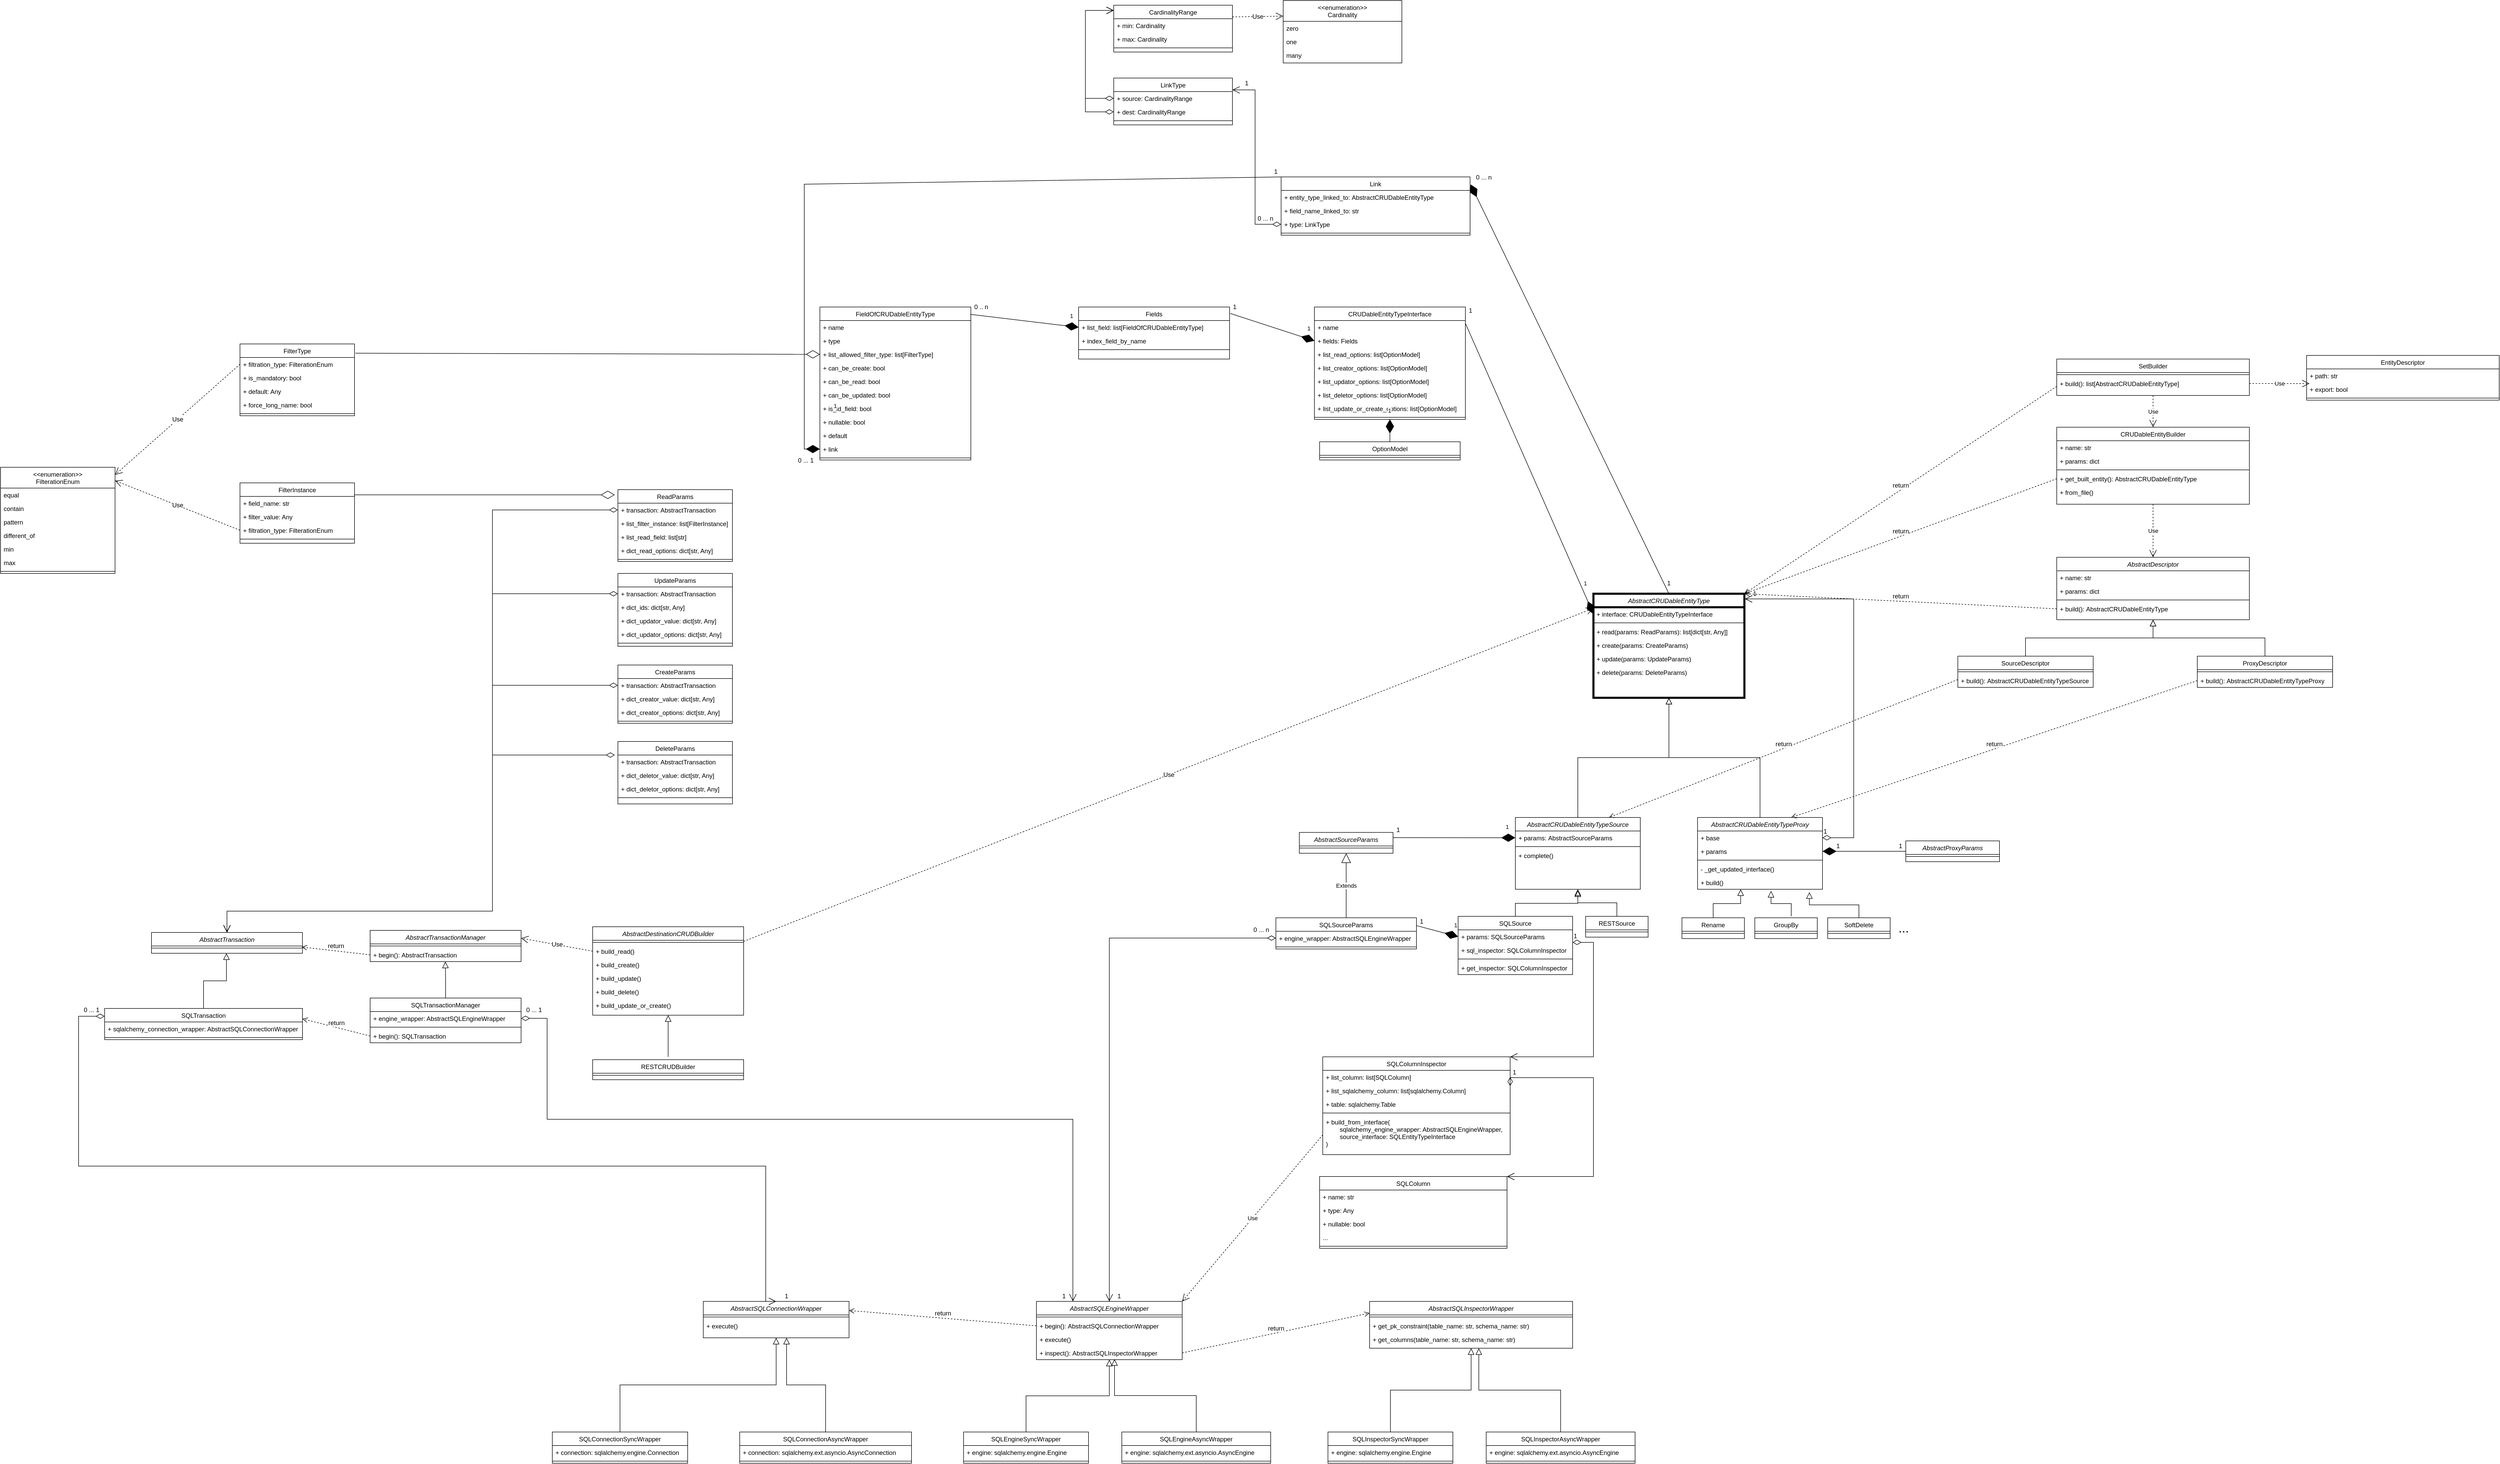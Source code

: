 <mxfile version="20.8.16" type="device"><diagram id="C5RBs43oDa-KdzZeNtuy" name="Page-1"><mxGraphModel dx="4808" dy="2068" grid="1" gridSize="10" guides="1" tooltips="1" connect="1" arrows="1" fold="1" page="1" pageScale="1" pageWidth="827" pageHeight="1169" math="0" shadow="0"><root><mxCell id="WIyWlLk6GJQsqaUBKTNV-0"/><mxCell id="WIyWlLk6GJQsqaUBKTNV-1" parent="WIyWlLk6GJQsqaUBKTNV-0"/><mxCell id="zkfFHV4jXpPFQw0GAbJ--0" value="AbstractCRUDableEntityType" style="swimlane;fontStyle=2;align=center;verticalAlign=top;childLayout=stackLayout;horizontal=1;startSize=26;horizontalStack=0;resizeParent=1;resizeLast=0;collapsible=1;marginBottom=0;rounded=0;shadow=0;strokeWidth=4;" parent="WIyWlLk6GJQsqaUBKTNV-1" vertex="1"><mxGeometry x="220" y="120" width="290" height="200" as="geometry"><mxRectangle x="230" y="140" width="160" height="26" as="alternateBounds"/></mxGeometry></mxCell><mxCell id="zkfFHV4jXpPFQw0GAbJ--1" value="+ interface: CRUDableEntityTypeInterface" style="text;align=left;verticalAlign=top;spacingLeft=4;spacingRight=4;overflow=hidden;rotatable=0;points=[[0,0.5],[1,0.5]];portConstraint=eastwest;" parent="zkfFHV4jXpPFQw0GAbJ--0" vertex="1"><mxGeometry y="26" width="290" height="26" as="geometry"/></mxCell><mxCell id="zkfFHV4jXpPFQw0GAbJ--4" value="" style="line;html=1;strokeWidth=1;align=left;verticalAlign=middle;spacingTop=-1;spacingLeft=3;spacingRight=3;rotatable=0;labelPosition=right;points=[];portConstraint=eastwest;" parent="zkfFHV4jXpPFQw0GAbJ--0" vertex="1"><mxGeometry y="52" width="290" height="8" as="geometry"/></mxCell><mxCell id="zkfFHV4jXpPFQw0GAbJ--5" value="+ read(params: ReadParams): list[dict[str, Any]]" style="text;align=left;verticalAlign=top;spacingLeft=4;spacingRight=4;overflow=hidden;rotatable=0;points=[[0,0.5],[1,0.5]];portConstraint=eastwest;" parent="zkfFHV4jXpPFQw0GAbJ--0" vertex="1"><mxGeometry y="60" width="290" height="26" as="geometry"/></mxCell><mxCell id="b9N_i5AjfLxaES6p1Ca6-1" value="+ create(params: CreateParams)" style="text;align=left;verticalAlign=top;spacingLeft=4;spacingRight=4;overflow=hidden;rotatable=0;points=[[0,0.5],[1,0.5]];portConstraint=eastwest;" parent="zkfFHV4jXpPFQw0GAbJ--0" vertex="1"><mxGeometry y="86" width="290" height="26" as="geometry"/></mxCell><mxCell id="b9N_i5AjfLxaES6p1Ca6-2" value="+ update(params: UpdateParams)" style="text;align=left;verticalAlign=top;spacingLeft=4;spacingRight=4;overflow=hidden;rotatable=0;points=[[0,0.5],[1,0.5]];portConstraint=eastwest;" parent="zkfFHV4jXpPFQw0GAbJ--0" vertex="1"><mxGeometry y="112" width="290" height="26" as="geometry"/></mxCell><mxCell id="b9N_i5AjfLxaES6p1Ca6-3" value="+ delete(params: DeleteParams)" style="text;align=left;verticalAlign=top;spacingLeft=4;spacingRight=4;overflow=hidden;rotatable=0;points=[[0,0.5],[1,0.5]];portConstraint=eastwest;" parent="zkfFHV4jXpPFQw0GAbJ--0" vertex="1"><mxGeometry y="138" width="290" height="26" as="geometry"/></mxCell><mxCell id="zkfFHV4jXpPFQw0GAbJ--6" value="AbstractCRUDableEntityTypeSource" style="swimlane;fontStyle=2;align=center;verticalAlign=top;childLayout=stackLayout;horizontal=1;startSize=26;horizontalStack=0;resizeParent=1;resizeLast=0;collapsible=1;marginBottom=0;rounded=0;shadow=0;strokeWidth=1;" parent="WIyWlLk6GJQsqaUBKTNV-1" vertex="1"><mxGeometry x="70" y="550" width="240" height="138" as="geometry"><mxRectangle x="130" y="380" width="160" height="26" as="alternateBounds"/></mxGeometry></mxCell><mxCell id="b9N_i5AjfLxaES6p1Ca6-8" value="+ params: AbstractSourceParams" style="text;align=left;verticalAlign=top;spacingLeft=4;spacingRight=4;overflow=hidden;rotatable=0;points=[[0,0.5],[1,0.5]];portConstraint=eastwest;" parent="zkfFHV4jXpPFQw0GAbJ--6" vertex="1"><mxGeometry y="26" width="240" height="26" as="geometry"/></mxCell><mxCell id="zkfFHV4jXpPFQw0GAbJ--9" value="" style="line;html=1;strokeWidth=1;align=left;verticalAlign=middle;spacingTop=-1;spacingLeft=3;spacingRight=3;rotatable=0;labelPosition=right;points=[];portConstraint=eastwest;" parent="zkfFHV4jXpPFQw0GAbJ--6" vertex="1"><mxGeometry y="52" width="240" height="8" as="geometry"/></mxCell><mxCell id="zkfFHV4jXpPFQw0GAbJ--10" value="+ complete()" style="text;align=left;verticalAlign=top;spacingLeft=4;spacingRight=4;overflow=hidden;rotatable=0;points=[[0,0.5],[1,0.5]];portConstraint=eastwest;fontStyle=0" parent="zkfFHV4jXpPFQw0GAbJ--6" vertex="1"><mxGeometry y="60" width="240" height="26" as="geometry"/></mxCell><mxCell id="zkfFHV4jXpPFQw0GAbJ--12" value="" style="endArrow=block;endSize=10;endFill=0;shadow=0;strokeWidth=1;rounded=0;edgeStyle=elbowEdgeStyle;elbow=vertical;" parent="WIyWlLk6GJQsqaUBKTNV-1" source="zkfFHV4jXpPFQw0GAbJ--6" target="zkfFHV4jXpPFQw0GAbJ--0" edge="1"><mxGeometry width="160" relative="1" as="geometry"><mxPoint x="200" y="203" as="sourcePoint"/><mxPoint x="200" y="203" as="targetPoint"/></mxGeometry></mxCell><mxCell id="zkfFHV4jXpPFQw0GAbJ--13" value="AbstractCRUDableEntityTypeProxy" style="swimlane;fontStyle=2;align=center;verticalAlign=top;childLayout=stackLayout;horizontal=1;startSize=26;horizontalStack=0;resizeParent=1;resizeLast=0;collapsible=1;marginBottom=0;rounded=0;shadow=0;strokeWidth=1;" parent="WIyWlLk6GJQsqaUBKTNV-1" vertex="1"><mxGeometry x="420" y="550" width="240" height="138" as="geometry"><mxRectangle x="340" y="380" width="170" height="26" as="alternateBounds"/></mxGeometry></mxCell><mxCell id="zkfFHV4jXpPFQw0GAbJ--14" value="+ base" style="text;align=left;verticalAlign=top;spacingLeft=4;spacingRight=4;overflow=hidden;rotatable=0;points=[[0,0.5],[1,0.5]];portConstraint=eastwest;" parent="zkfFHV4jXpPFQw0GAbJ--13" vertex="1"><mxGeometry y="26" width="240" height="26" as="geometry"/></mxCell><mxCell id="b9N_i5AjfLxaES6p1Ca6-6" value="+ params" style="text;align=left;verticalAlign=top;spacingLeft=4;spacingRight=4;overflow=hidden;rotatable=0;points=[[0,0.5],[1,0.5]];portConstraint=eastwest;" parent="zkfFHV4jXpPFQw0GAbJ--13" vertex="1"><mxGeometry y="52" width="240" height="26" as="geometry"/></mxCell><mxCell id="zkfFHV4jXpPFQw0GAbJ--15" value="" style="line;html=1;strokeWidth=1;align=left;verticalAlign=middle;spacingTop=-1;spacingLeft=3;spacingRight=3;rotatable=0;labelPosition=right;points=[];portConstraint=eastwest;" parent="zkfFHV4jXpPFQw0GAbJ--13" vertex="1"><mxGeometry y="78" width="240" height="8" as="geometry"/></mxCell><mxCell id="b9N_i5AjfLxaES6p1Ca6-5" value="- _get_updated_interface()" style="text;align=left;verticalAlign=top;spacingLeft=4;spacingRight=4;overflow=hidden;rotatable=0;points=[[0,0.5],[1,0.5]];portConstraint=eastwest;" parent="zkfFHV4jXpPFQw0GAbJ--13" vertex="1"><mxGeometry y="86" width="240" height="26" as="geometry"/></mxCell><mxCell id="b9N_i5AjfLxaES6p1Ca6-7" value="+ build()" style="text;align=left;verticalAlign=top;spacingLeft=4;spacingRight=4;overflow=hidden;rotatable=0;points=[[0,0.5],[1,0.5]];portConstraint=eastwest;" parent="zkfFHV4jXpPFQw0GAbJ--13" vertex="1"><mxGeometry y="112" width="240" height="26" as="geometry"/></mxCell><mxCell id="zkfFHV4jXpPFQw0GAbJ--16" value="" style="endArrow=block;endSize=10;endFill=0;shadow=0;strokeWidth=1;rounded=0;edgeStyle=elbowEdgeStyle;elbow=vertical;" parent="WIyWlLk6GJQsqaUBKTNV-1" source="zkfFHV4jXpPFQw0GAbJ--13" target="zkfFHV4jXpPFQw0GAbJ--0" edge="1"><mxGeometry width="160" relative="1" as="geometry"><mxPoint x="210" y="373" as="sourcePoint"/><mxPoint x="310" y="271" as="targetPoint"/></mxGeometry></mxCell><mxCell id="b9N_i5AjfLxaES6p1Ca6-9" value="CRUDableEntityTypeInterface" style="swimlane;fontStyle=0;align=center;verticalAlign=top;childLayout=stackLayout;horizontal=1;startSize=26;horizontalStack=0;resizeParent=1;resizeLast=0;collapsible=1;marginBottom=0;rounded=0;shadow=0;strokeWidth=1;" parent="WIyWlLk6GJQsqaUBKTNV-1" vertex="1"><mxGeometry x="-316" y="-431" width="290" height="216" as="geometry"><mxRectangle x="230" y="140" width="160" height="26" as="alternateBounds"/></mxGeometry></mxCell><mxCell id="b9N_i5AjfLxaES6p1Ca6-10" value="+ name" style="text;align=left;verticalAlign=top;spacingLeft=4;spacingRight=4;overflow=hidden;rotatable=0;points=[[0,0.5],[1,0.5]];portConstraint=eastwest;" parent="b9N_i5AjfLxaES6p1Ca6-9" vertex="1"><mxGeometry y="26" width="290" height="26" as="geometry"/></mxCell><mxCell id="b9N_i5AjfLxaES6p1Ca6-17" value="+ fields: Fields" style="text;align=left;verticalAlign=top;spacingLeft=4;spacingRight=4;overflow=hidden;rotatable=0;points=[[0,0.5],[1,0.5]];portConstraint=eastwest;" parent="b9N_i5AjfLxaES6p1Ca6-9" vertex="1"><mxGeometry y="52" width="290" height="26" as="geometry"/></mxCell><mxCell id="b9N_i5AjfLxaES6p1Ca6-215" value="+ list_read_options: list[OptionModel]" style="text;align=left;verticalAlign=top;spacingLeft=4;spacingRight=4;overflow=hidden;rotatable=0;points=[[0,0.5],[1,0.5]];portConstraint=eastwest;" parent="b9N_i5AjfLxaES6p1Ca6-9" vertex="1"><mxGeometry y="78" width="290" height="26" as="geometry"/></mxCell><mxCell id="b9N_i5AjfLxaES6p1Ca6-217" value="+ list_creator_options: list[OptionModel]" style="text;align=left;verticalAlign=top;spacingLeft=4;spacingRight=4;overflow=hidden;rotatable=0;points=[[0,0.5],[1,0.5]];portConstraint=eastwest;" parent="b9N_i5AjfLxaES6p1Ca6-9" vertex="1"><mxGeometry y="104" width="290" height="26" as="geometry"/></mxCell><mxCell id="b9N_i5AjfLxaES6p1Ca6-219" value="+ list_updator_options: list[OptionModel]" style="text;align=left;verticalAlign=top;spacingLeft=4;spacingRight=4;overflow=hidden;rotatable=0;points=[[0,0.5],[1,0.5]];portConstraint=eastwest;" parent="b9N_i5AjfLxaES6p1Ca6-9" vertex="1"><mxGeometry y="130" width="290" height="26" as="geometry"/></mxCell><mxCell id="b9N_i5AjfLxaES6p1Ca6-221" value="+ list_deletor_options: list[OptionModel]" style="text;align=left;verticalAlign=top;spacingLeft=4;spacingRight=4;overflow=hidden;rotatable=0;points=[[0,0.5],[1,0.5]];portConstraint=eastwest;" parent="b9N_i5AjfLxaES6p1Ca6-9" vertex="1"><mxGeometry y="156" width="290" height="26" as="geometry"/></mxCell><mxCell id="b9N_i5AjfLxaES6p1Ca6-224" value="+ list_update_or_create_options: list[OptionModel]" style="text;align=left;verticalAlign=top;spacingLeft=4;spacingRight=4;overflow=hidden;rotatable=0;points=[[0,0.5],[1,0.5]];portConstraint=eastwest;" parent="b9N_i5AjfLxaES6p1Ca6-9" vertex="1"><mxGeometry y="182" width="290" height="26" as="geometry"/></mxCell><mxCell id="b9N_i5AjfLxaES6p1Ca6-11" value="" style="line;html=1;strokeWidth=1;align=left;verticalAlign=middle;spacingTop=-1;spacingLeft=3;spacingRight=3;rotatable=0;labelPosition=right;points=[];portConstraint=eastwest;" parent="b9N_i5AjfLxaES6p1Ca6-9" vertex="1"><mxGeometry y="208" width="290" height="8" as="geometry"/></mxCell><mxCell id="b9N_i5AjfLxaES6p1Ca6-19" value="" style="endArrow=diamondThin;endFill=1;endSize=24;html=1;rounded=0;exitX=1.001;exitY=0.148;exitDx=0;exitDy=0;exitPerimeter=0;entryX=0;entryY=0.5;entryDx=0;entryDy=0;" parent="WIyWlLk6GJQsqaUBKTNV-1" source="b9N_i5AjfLxaES6p1Ca6-9" target="zkfFHV4jXpPFQw0GAbJ--1" edge="1"><mxGeometry width="160" relative="1" as="geometry"><mxPoint x="-70" y="320" as="sourcePoint"/><mxPoint x="140" y="240" as="targetPoint"/></mxGeometry></mxCell><mxCell id="b9N_i5AjfLxaES6p1Ca6-20" value="1" style="edgeLabel;html=1;align=center;verticalAlign=middle;resizable=0;points=[];" parent="b9N_i5AjfLxaES6p1Ca6-19" vertex="1" connectable="0"><mxGeometry x="0.862" y="1" relative="1" as="geometry"><mxPoint y="-20" as="offset"/></mxGeometry></mxCell><mxCell id="b9N_i5AjfLxaES6p1Ca6-21" value="Fields" style="swimlane;fontStyle=0;align=center;verticalAlign=top;childLayout=stackLayout;horizontal=1;startSize=26;horizontalStack=0;resizeParent=1;resizeLast=0;collapsible=1;marginBottom=0;rounded=0;shadow=0;strokeWidth=1;" parent="WIyWlLk6GJQsqaUBKTNV-1" vertex="1"><mxGeometry x="-769" y="-431" width="290" height="100" as="geometry"><mxRectangle x="230" y="140" width="160" height="26" as="alternateBounds"/></mxGeometry></mxCell><mxCell id="b9N_i5AjfLxaES6p1Ca6-22" value="+ list_field: list[FieldOfCRUDableEntityType]" style="text;align=left;verticalAlign=top;spacingLeft=4;spacingRight=4;overflow=hidden;rotatable=0;points=[[0,0.5],[1,0.5]];portConstraint=eastwest;" parent="b9N_i5AjfLxaES6p1Ca6-21" vertex="1"><mxGeometry y="26" width="290" height="26" as="geometry"/></mxCell><mxCell id="b9N_i5AjfLxaES6p1Ca6-23" value="+ index_field_by_name" style="text;align=left;verticalAlign=top;spacingLeft=4;spacingRight=4;overflow=hidden;rotatable=0;points=[[0,0.5],[1,0.5]];portConstraint=eastwest;" parent="b9N_i5AjfLxaES6p1Ca6-21" vertex="1"><mxGeometry y="52" width="290" height="26" as="geometry"/></mxCell><mxCell id="b9N_i5AjfLxaES6p1Ca6-24" value="" style="line;html=1;strokeWidth=1;align=left;verticalAlign=middle;spacingTop=-1;spacingLeft=3;spacingRight=3;rotatable=0;labelPosition=right;points=[];portConstraint=eastwest;" parent="b9N_i5AjfLxaES6p1Ca6-21" vertex="1"><mxGeometry y="78" width="290" height="8" as="geometry"/></mxCell><mxCell id="b9N_i5AjfLxaES6p1Ca6-25" value="" style="endArrow=diamondThin;endFill=1;endSize=24;html=1;rounded=0;exitX=1.005;exitY=0.124;exitDx=0;exitDy=0;exitPerimeter=0;entryX=0;entryY=0.5;entryDx=0;entryDy=0;" parent="WIyWlLk6GJQsqaUBKTNV-1" source="b9N_i5AjfLxaES6p1Ca6-21" target="b9N_i5AjfLxaES6p1Ca6-17" edge="1"><mxGeometry width="160" relative="1" as="geometry"><mxPoint x="-236" y="-251" as="sourcePoint"/><mxPoint x="-406" y="-311" as="targetPoint"/></mxGeometry></mxCell><mxCell id="b9N_i5AjfLxaES6p1Ca6-26" value="1" style="edgeLabel;html=1;align=center;verticalAlign=middle;resizable=0;points=[];" parent="b9N_i5AjfLxaES6p1Ca6-25" vertex="1" connectable="0"><mxGeometry x="0.862" y="1" relative="1" as="geometry"><mxPoint y="-20" as="offset"/></mxGeometry></mxCell><mxCell id="b9N_i5AjfLxaES6p1Ca6-27" value="FieldOfCRUDableEntityType" style="swimlane;fontStyle=0;align=center;verticalAlign=top;childLayout=stackLayout;horizontal=1;startSize=26;horizontalStack=0;resizeParent=1;resizeLast=0;collapsible=1;marginBottom=0;rounded=0;shadow=0;strokeWidth=1;" parent="WIyWlLk6GJQsqaUBKTNV-1" vertex="1"><mxGeometry x="-1266" y="-431" width="290" height="294" as="geometry"><mxRectangle x="230" y="140" width="160" height="26" as="alternateBounds"/></mxGeometry></mxCell><mxCell id="b9N_i5AjfLxaES6p1Ca6-28" value="+ name" style="text;align=left;verticalAlign=top;spacingLeft=4;spacingRight=4;overflow=hidden;rotatable=0;points=[[0,0.5],[1,0.5]];portConstraint=eastwest;" parent="b9N_i5AjfLxaES6p1Ca6-27" vertex="1"><mxGeometry y="26" width="290" height="26" as="geometry"/></mxCell><mxCell id="b9N_i5AjfLxaES6p1Ca6-29" value="+ type" style="text;align=left;verticalAlign=top;spacingLeft=4;spacingRight=4;overflow=hidden;rotatable=0;points=[[0,0.5],[1,0.5]];portConstraint=eastwest;" parent="b9N_i5AjfLxaES6p1Ca6-27" vertex="1"><mxGeometry y="52" width="290" height="26" as="geometry"/></mxCell><mxCell id="b9N_i5AjfLxaES6p1Ca6-33" value="+ list_allowed_filter_type: list[FilterType]" style="text;align=left;verticalAlign=top;spacingLeft=4;spacingRight=4;overflow=hidden;rotatable=0;points=[[0,0.5],[1,0.5]];portConstraint=eastwest;" parent="b9N_i5AjfLxaES6p1Ca6-27" vertex="1"><mxGeometry y="78" width="290" height="26" as="geometry"/></mxCell><mxCell id="b9N_i5AjfLxaES6p1Ca6-35" value="+ can_be_create: bool" style="text;align=left;verticalAlign=top;spacingLeft=4;spacingRight=4;overflow=hidden;rotatable=0;points=[[0,0.5],[1,0.5]];portConstraint=eastwest;" parent="b9N_i5AjfLxaES6p1Ca6-27" vertex="1"><mxGeometry y="104" width="290" height="26" as="geometry"/></mxCell><mxCell id="b9N_i5AjfLxaES6p1Ca6-36" value="+ can_be_read: bool" style="text;align=left;verticalAlign=top;spacingLeft=4;spacingRight=4;overflow=hidden;rotatable=0;points=[[0,0.5],[1,0.5]];portConstraint=eastwest;" parent="b9N_i5AjfLxaES6p1Ca6-27" vertex="1"><mxGeometry y="130" width="290" height="26" as="geometry"/></mxCell><mxCell id="b9N_i5AjfLxaES6p1Ca6-37" value="+ can_be_updated: bool" style="text;align=left;verticalAlign=top;spacingLeft=4;spacingRight=4;overflow=hidden;rotatable=0;points=[[0,0.5],[1,0.5]];portConstraint=eastwest;" parent="b9N_i5AjfLxaES6p1Ca6-27" vertex="1"><mxGeometry y="156" width="290" height="26" as="geometry"/></mxCell><mxCell id="b9N_i5AjfLxaES6p1Ca6-39" value="+ is_id_field: bool" style="text;align=left;verticalAlign=top;spacingLeft=4;spacingRight=4;overflow=hidden;rotatable=0;points=[[0,0.5],[1,0.5]];portConstraint=eastwest;" parent="b9N_i5AjfLxaES6p1Ca6-27" vertex="1"><mxGeometry y="182" width="290" height="26" as="geometry"/></mxCell><mxCell id="b9N_i5AjfLxaES6p1Ca6-40" value="+ nullable: bool" style="text;align=left;verticalAlign=top;spacingLeft=4;spacingRight=4;overflow=hidden;rotatable=0;points=[[0,0.5],[1,0.5]];portConstraint=eastwest;" parent="b9N_i5AjfLxaES6p1Ca6-27" vertex="1"><mxGeometry y="208" width="290" height="26" as="geometry"/></mxCell><mxCell id="b9N_i5AjfLxaES6p1Ca6-38" value="+ default" style="text;align=left;verticalAlign=top;spacingLeft=4;spacingRight=4;overflow=hidden;rotatable=0;points=[[0,0.5],[1,0.5]];portConstraint=eastwest;" parent="b9N_i5AjfLxaES6p1Ca6-27" vertex="1"><mxGeometry y="234" width="290" height="26" as="geometry"/></mxCell><mxCell id="b9N_i5AjfLxaES6p1Ca6-41" value="+ link" style="text;align=left;verticalAlign=top;spacingLeft=4;spacingRight=4;overflow=hidden;rotatable=0;points=[[0,0.5],[1,0.5]];portConstraint=eastwest;" parent="b9N_i5AjfLxaES6p1Ca6-27" vertex="1"><mxGeometry y="260" width="290" height="26" as="geometry"/></mxCell><mxCell id="b9N_i5AjfLxaES6p1Ca6-30" value="" style="line;html=1;strokeWidth=1;align=left;verticalAlign=middle;spacingTop=-1;spacingLeft=3;spacingRight=3;rotatable=0;labelPosition=right;points=[];portConstraint=eastwest;" parent="b9N_i5AjfLxaES6p1Ca6-27" vertex="1"><mxGeometry y="286" width="290" height="8" as="geometry"/></mxCell><mxCell id="b9N_i5AjfLxaES6p1Ca6-31" value="" style="endArrow=diamondThin;endFill=1;endSize=24;html=1;rounded=0;exitX=0.997;exitY=0.048;exitDx=0;exitDy=0;exitPerimeter=0;entryX=0;entryY=0.5;entryDx=0;entryDy=0;" parent="WIyWlLk6GJQsqaUBKTNV-1" source="b9N_i5AjfLxaES6p1Ca6-27" target="b9N_i5AjfLxaES6p1Ca6-22" edge="1"><mxGeometry width="160" relative="1" as="geometry"><mxPoint x="-786" y="-391" as="sourcePoint"/><mxPoint x="-776" y="-311" as="targetPoint"/></mxGeometry></mxCell><mxCell id="b9N_i5AjfLxaES6p1Ca6-32" value="1" style="edgeLabel;html=1;align=center;verticalAlign=middle;resizable=0;points=[];" parent="b9N_i5AjfLxaES6p1Ca6-31" vertex="1" connectable="0"><mxGeometry x="0.862" y="1" relative="1" as="geometry"><mxPoint y="-20" as="offset"/></mxGeometry></mxCell><mxCell id="b9N_i5AjfLxaES6p1Ca6-43" value="Link" style="swimlane;fontStyle=0;align=center;verticalAlign=top;childLayout=stackLayout;horizontal=1;startSize=26;horizontalStack=0;resizeParent=1;resizeLast=0;collapsible=1;marginBottom=0;rounded=0;shadow=0;strokeWidth=1;" parent="WIyWlLk6GJQsqaUBKTNV-1" vertex="1"><mxGeometry x="-380" y="-681" width="363" height="112" as="geometry"><mxRectangle x="230" y="140" width="160" height="26" as="alternateBounds"/></mxGeometry></mxCell><mxCell id="b9N_i5AjfLxaES6p1Ca6-44" value="+ entity_type_linked_to: AbstractCRUDableEntityType" style="text;align=left;verticalAlign=top;spacingLeft=4;spacingRight=4;overflow=hidden;rotatable=0;points=[[0,0.5],[1,0.5]];portConstraint=eastwest;" parent="b9N_i5AjfLxaES6p1Ca6-43" vertex="1"><mxGeometry y="26" width="363" height="26" as="geometry"/></mxCell><mxCell id="b9N_i5AjfLxaES6p1Ca6-45" value="+ field_name_linked_to: str" style="text;align=left;verticalAlign=top;spacingLeft=4;spacingRight=4;overflow=hidden;rotatable=0;points=[[0,0.5],[1,0.5]];portConstraint=eastwest;" parent="b9N_i5AjfLxaES6p1Ca6-43" vertex="1"><mxGeometry y="52" width="363" height="26" as="geometry"/></mxCell><mxCell id="b9N_i5AjfLxaES6p1Ca6-47" value="+ type: LinkType" style="text;align=left;verticalAlign=top;spacingLeft=4;spacingRight=4;overflow=hidden;rotatable=0;points=[[0,0.5],[1,0.5]];portConstraint=eastwest;" parent="b9N_i5AjfLxaES6p1Ca6-43" vertex="1"><mxGeometry y="78" width="363" height="26" as="geometry"/></mxCell><mxCell id="b9N_i5AjfLxaES6p1Ca6-46" value="" style="line;html=1;strokeWidth=1;align=left;verticalAlign=middle;spacingTop=-1;spacingLeft=3;spacingRight=3;rotatable=0;labelPosition=right;points=[];portConstraint=eastwest;" parent="b9N_i5AjfLxaES6p1Ca6-43" vertex="1"><mxGeometry y="104" width="363" height="8" as="geometry"/></mxCell><mxCell id="b9N_i5AjfLxaES6p1Ca6-49" value="" style="endArrow=diamondThin;endFill=1;endSize=24;html=1;rounded=0;entryX=0;entryY=0.5;entryDx=0;entryDy=0;exitX=0;exitY=0;exitDx=0;exitDy=0;" parent="WIyWlLk6GJQsqaUBKTNV-1" source="b9N_i5AjfLxaES6p1Ca6-43" target="b9N_i5AjfLxaES6p1Ca6-41" edge="1"><mxGeometry width="160" relative="1" as="geometry"><mxPoint x="-776" y="-667" as="sourcePoint"/><mxPoint x="-1306" y="-151" as="targetPoint"/><Array as="points"><mxPoint x="-1296" y="-667"/><mxPoint x="-1296" y="-158"/></Array></mxGeometry></mxCell><mxCell id="b9N_i5AjfLxaES6p1Ca6-50" value="1" style="edgeLabel;html=1;align=center;verticalAlign=middle;resizable=0;points=[];" parent="b9N_i5AjfLxaES6p1Ca6-49" vertex="1" connectable="0"><mxGeometry x="0.862" y="1" relative="1" as="geometry"><mxPoint x="58" y="-13" as="offset"/></mxGeometry></mxCell><mxCell id="b9N_i5AjfLxaES6p1Ca6-51" value="" style="endArrow=diamondThin;endFill=1;endSize=24;html=1;rounded=0;exitX=0.5;exitY=0;exitDx=0;exitDy=0;entryX=1.003;entryY=0.129;entryDx=0;entryDy=0;entryPerimeter=0;" parent="WIyWlLk6GJQsqaUBKTNV-1" source="zkfFHV4jXpPFQw0GAbJ--0" target="b9N_i5AjfLxaES6p1Ca6-43" edge="1"><mxGeometry width="160" relative="1" as="geometry"><mxPoint x="-240" y="195" as="sourcePoint"/><mxPoint x="10" y="-60" as="targetPoint"/></mxGeometry></mxCell><mxCell id="b9N_i5AjfLxaES6p1Ca6-53" value="SQLSource" style="swimlane;fontStyle=0;align=center;verticalAlign=top;childLayout=stackLayout;horizontal=1;startSize=26;horizontalStack=0;resizeParent=1;resizeLast=0;collapsible=1;marginBottom=0;rounded=0;shadow=0;strokeWidth=1;" parent="WIyWlLk6GJQsqaUBKTNV-1" vertex="1"><mxGeometry x="-40" y="740" width="220" height="112" as="geometry"><mxRectangle x="130" y="380" width="160" height="26" as="alternateBounds"/></mxGeometry></mxCell><mxCell id="b9N_i5AjfLxaES6p1Ca6-72" value="+ params: SQLSourceParams" style="text;align=left;verticalAlign=top;spacingLeft=4;spacingRight=4;overflow=hidden;rotatable=0;points=[[0,0.5],[1,0.5]];portConstraint=eastwest;" parent="b9N_i5AjfLxaES6p1Ca6-53" vertex="1"><mxGeometry y="26" width="220" height="26" as="geometry"/></mxCell><mxCell id="b9N_i5AjfLxaES6p1Ca6-334" value="+ sql_inspector: SQLColumnInspector" style="text;align=left;verticalAlign=top;spacingLeft=4;spacingRight=4;overflow=hidden;rotatable=0;points=[[0,0.5],[1,0.5]];portConstraint=eastwest;" parent="b9N_i5AjfLxaES6p1Ca6-53" vertex="1"><mxGeometry y="52" width="220" height="26" as="geometry"/></mxCell><mxCell id="b9N_i5AjfLxaES6p1Ca6-55" value="" style="line;html=1;strokeWidth=1;align=left;verticalAlign=middle;spacingTop=-1;spacingLeft=3;spacingRight=3;rotatable=0;labelPosition=right;points=[];portConstraint=eastwest;" parent="b9N_i5AjfLxaES6p1Ca6-53" vertex="1"><mxGeometry y="78" width="220" height="8" as="geometry"/></mxCell><mxCell id="vhQrHrQXvyTr4BBONyin-10" value="+ get_inspector: SQLColumnInspector" style="text;align=left;verticalAlign=top;spacingLeft=4;spacingRight=4;overflow=hidden;rotatable=0;points=[[0,0.5],[1,0.5]];portConstraint=eastwest;" parent="b9N_i5AjfLxaES6p1Ca6-53" vertex="1"><mxGeometry y="86" width="220" height="26" as="geometry"/></mxCell><mxCell id="b9N_i5AjfLxaES6p1Ca6-57" value="RESTSource" style="swimlane;fontStyle=0;align=center;verticalAlign=top;childLayout=stackLayout;horizontal=1;startSize=26;horizontalStack=0;resizeParent=1;resizeLast=0;collapsible=1;marginBottom=0;rounded=0;shadow=0;strokeWidth=1;" parent="WIyWlLk6GJQsqaUBKTNV-1" vertex="1"><mxGeometry x="205" y="740" width="120" height="40" as="geometry"><mxRectangle x="130" y="380" width="160" height="26" as="alternateBounds"/></mxGeometry></mxCell><mxCell id="b9N_i5AjfLxaES6p1Ca6-58" value="" style="line;html=1;strokeWidth=1;align=left;verticalAlign=middle;spacingTop=-1;spacingLeft=3;spacingRight=3;rotatable=0;labelPosition=right;points=[];portConstraint=eastwest;" parent="b9N_i5AjfLxaES6p1Ca6-57" vertex="1"><mxGeometry y="26" width="120" height="8" as="geometry"/></mxCell><mxCell id="b9N_i5AjfLxaES6p1Ca6-59" value="" style="endArrow=block;endSize=10;endFill=0;shadow=0;strokeWidth=1;rounded=0;edgeStyle=elbowEdgeStyle;elbow=vertical;entryX=0.5;entryY=1;entryDx=0;entryDy=0;exitX=0.5;exitY=0;exitDx=0;exitDy=0;" parent="WIyWlLk6GJQsqaUBKTNV-1" source="b9N_i5AjfLxaES6p1Ca6-57" target="zkfFHV4jXpPFQw0GAbJ--6" edge="1"><mxGeometry width="160" relative="1" as="geometry"><mxPoint x="550" y="560" as="sourcePoint"/><mxPoint x="375" y="500" as="targetPoint"/></mxGeometry></mxCell><mxCell id="b9N_i5AjfLxaES6p1Ca6-61" value="" style="endArrow=block;endSize=10;endFill=0;shadow=0;strokeWidth=1;rounded=0;edgeStyle=elbowEdgeStyle;elbow=vertical;exitX=0.5;exitY=0;exitDx=0;exitDy=0;" parent="WIyWlLk6GJQsqaUBKTNV-1" source="b9N_i5AjfLxaES6p1Ca6-53" edge="1"><mxGeometry width="160" relative="1" as="geometry"><mxPoint x="200" y="560" as="sourcePoint"/><mxPoint x="190" y="690" as="targetPoint"/></mxGeometry></mxCell><mxCell id="b9N_i5AjfLxaES6p1Ca6-62" value="AbstractSourceParams" style="swimlane;fontStyle=2;align=center;verticalAlign=top;childLayout=stackLayout;horizontal=1;startSize=26;horizontalStack=0;resizeParent=1;resizeLast=0;collapsible=1;marginBottom=0;rounded=0;shadow=0;strokeWidth=1;" parent="WIyWlLk6GJQsqaUBKTNV-1" vertex="1"><mxGeometry x="-345" y="578.8" width="180" height="40" as="geometry"><mxRectangle x="130" y="380" width="160" height="26" as="alternateBounds"/></mxGeometry></mxCell><mxCell id="b9N_i5AjfLxaES6p1Ca6-64" value="" style="line;html=1;strokeWidth=1;align=left;verticalAlign=middle;spacingTop=-1;spacingLeft=3;spacingRight=3;rotatable=0;labelPosition=right;points=[];portConstraint=eastwest;" parent="b9N_i5AjfLxaES6p1Ca6-62" vertex="1"><mxGeometry y="26" width="180" height="8" as="geometry"/></mxCell><mxCell id="b9N_i5AjfLxaES6p1Ca6-66" value="" style="endArrow=diamondThin;endFill=1;endSize=24;html=1;rounded=0;entryX=0;entryY=0.5;entryDx=0;entryDy=0;exitX=1;exitY=0.25;exitDx=0;exitDy=0;" parent="WIyWlLk6GJQsqaUBKTNV-1" source="b9N_i5AjfLxaES6p1Ca6-62" target="b9N_i5AjfLxaES6p1Ca6-8" edge="1"><mxGeometry width="160" relative="1" as="geometry"><mxPoint x="-70" y="680" as="sourcePoint"/><mxPoint x="50" y="339" as="targetPoint"/></mxGeometry></mxCell><mxCell id="b9N_i5AjfLxaES6p1Ca6-67" value="1" style="edgeLabel;html=1;align=center;verticalAlign=middle;resizable=0;points=[];" parent="b9N_i5AjfLxaES6p1Ca6-66" vertex="1" connectable="0"><mxGeometry x="0.862" y="1" relative="1" as="geometry"><mxPoint y="-20" as="offset"/></mxGeometry></mxCell><mxCell id="b9N_i5AjfLxaES6p1Ca6-68" value="AbstractProxyParams" style="swimlane;fontStyle=2;align=center;verticalAlign=top;childLayout=stackLayout;horizontal=1;startSize=26;horizontalStack=0;resizeParent=1;resizeLast=0;collapsible=1;marginBottom=0;rounded=0;shadow=0;strokeWidth=1;" parent="WIyWlLk6GJQsqaUBKTNV-1" vertex="1"><mxGeometry x="820" y="595" width="180" height="40" as="geometry"><mxRectangle x="130" y="380" width="160" height="26" as="alternateBounds"/></mxGeometry></mxCell><mxCell id="b9N_i5AjfLxaES6p1Ca6-69" value="" style="line;html=1;strokeWidth=1;align=left;verticalAlign=middle;spacingTop=-1;spacingLeft=3;spacingRight=3;rotatable=0;labelPosition=right;points=[];portConstraint=eastwest;" parent="b9N_i5AjfLxaES6p1Ca6-68" vertex="1"><mxGeometry y="26" width="180" height="8" as="geometry"/></mxCell><mxCell id="b9N_i5AjfLxaES6p1Ca6-70" value="" style="endArrow=diamondThin;endFill=1;endSize=24;html=1;rounded=0;entryX=1;entryY=0.5;entryDx=0;entryDy=0;exitX=0;exitY=0.5;exitDx=0;exitDy=0;" parent="WIyWlLk6GJQsqaUBKTNV-1" source="b9N_i5AjfLxaES6p1Ca6-68" target="b9N_i5AjfLxaES6p1Ca6-6" edge="1"><mxGeometry width="160" relative="1" as="geometry"><mxPoint x="740" y="660" as="sourcePoint"/><mxPoint x="-40" y="596" as="targetPoint"/></mxGeometry></mxCell><mxCell id="b9N_i5AjfLxaES6p1Ca6-73" value="SQLSourceParams" style="swimlane;fontStyle=0;align=center;verticalAlign=top;childLayout=stackLayout;horizontal=1;startSize=26;horizontalStack=0;resizeParent=1;resizeLast=0;collapsible=1;marginBottom=0;rounded=0;shadow=0;strokeWidth=1;" parent="WIyWlLk6GJQsqaUBKTNV-1" vertex="1"><mxGeometry x="-390" y="742.8" width="270" height="60" as="geometry"><mxRectangle x="130" y="380" width="160" height="26" as="alternateBounds"/></mxGeometry></mxCell><mxCell id="b9N_i5AjfLxaES6p1Ca6-75" value="+ engine_wrapper: AbstractSQLEngineWrapper" style="text;align=left;verticalAlign=top;spacingLeft=4;spacingRight=4;overflow=hidden;rotatable=0;points=[[0,0.5],[1,0.5]];portConstraint=eastwest;" parent="b9N_i5AjfLxaES6p1Ca6-73" vertex="1"><mxGeometry y="26" width="270" height="26" as="geometry"/></mxCell><mxCell id="b9N_i5AjfLxaES6p1Ca6-74" value="" style="line;html=1;strokeWidth=1;align=left;verticalAlign=middle;spacingTop=-1;spacingLeft=3;spacingRight=3;rotatable=0;labelPosition=right;points=[];portConstraint=eastwest;" parent="b9N_i5AjfLxaES6p1Ca6-73" vertex="1"><mxGeometry y="52" width="270" height="8" as="geometry"/></mxCell><mxCell id="b9N_i5AjfLxaES6p1Ca6-76" value="Extends" style="endArrow=block;endSize=16;endFill=0;html=1;rounded=0;entryX=0.5;entryY=1;entryDx=0;entryDy=0;exitX=0.5;exitY=0;exitDx=0;exitDy=0;" parent="WIyWlLk6GJQsqaUBKTNV-1" source="b9N_i5AjfLxaES6p1Ca6-73" target="b9N_i5AjfLxaES6p1Ca6-62" edge="1"><mxGeometry width="160" relative="1" as="geometry"><mxPoint x="20" y="632.8" as="sourcePoint"/><mxPoint x="180" y="632.8" as="targetPoint"/></mxGeometry></mxCell><mxCell id="b9N_i5AjfLxaES6p1Ca6-77" value="" style="endArrow=diamondThin;endFill=1;endSize=24;html=1;rounded=0;entryX=0;entryY=0.5;entryDx=0;entryDy=0;exitX=1;exitY=0.25;exitDx=0;exitDy=0;" parent="WIyWlLk6GJQsqaUBKTNV-1" source="b9N_i5AjfLxaES6p1Ca6-73" target="b9N_i5AjfLxaES6p1Ca6-72" edge="1"><mxGeometry width="160" relative="1" as="geometry"><mxPoint x="-80" y="820" as="sourcePoint"/><mxPoint x="-155" y="598.8" as="targetPoint"/></mxGeometry></mxCell><mxCell id="b9N_i5AjfLxaES6p1Ca6-78" value="1" style="edgeLabel;html=1;align=center;verticalAlign=middle;resizable=0;points=[];" parent="b9N_i5AjfLxaES6p1Ca6-77" vertex="1" connectable="0"><mxGeometry x="0.862" y="1" relative="1" as="geometry"><mxPoint y="-20" as="offset"/></mxGeometry></mxCell><mxCell id="b9N_i5AjfLxaES6p1Ca6-80" value="Rename" style="swimlane;fontStyle=0;align=center;verticalAlign=top;childLayout=stackLayout;horizontal=1;startSize=26;horizontalStack=0;resizeParent=1;resizeLast=0;collapsible=1;marginBottom=0;rounded=0;shadow=0;strokeWidth=1;" parent="WIyWlLk6GJQsqaUBKTNV-1" vertex="1"><mxGeometry x="390" y="742.8" width="120" height="40" as="geometry"><mxRectangle x="130" y="380" width="160" height="26" as="alternateBounds"/></mxGeometry></mxCell><mxCell id="b9N_i5AjfLxaES6p1Ca6-81" value="" style="line;html=1;strokeWidth=1;align=left;verticalAlign=middle;spacingTop=-1;spacingLeft=3;spacingRight=3;rotatable=0;labelPosition=right;points=[];portConstraint=eastwest;" parent="b9N_i5AjfLxaES6p1Ca6-80" vertex="1"><mxGeometry y="26" width="120" height="8" as="geometry"/></mxCell><mxCell id="b9N_i5AjfLxaES6p1Ca6-82" value="GroupBy" style="swimlane;fontStyle=0;align=center;verticalAlign=top;childLayout=stackLayout;horizontal=1;startSize=26;horizontalStack=0;resizeParent=1;resizeLast=0;collapsible=1;marginBottom=0;rounded=0;shadow=0;strokeWidth=1;" parent="WIyWlLk6GJQsqaUBKTNV-1" vertex="1"><mxGeometry x="530" y="742.8" width="120" height="40" as="geometry"><mxRectangle x="130" y="380" width="160" height="26" as="alternateBounds"/></mxGeometry></mxCell><mxCell id="b9N_i5AjfLxaES6p1Ca6-83" value="" style="line;html=1;strokeWidth=1;align=left;verticalAlign=middle;spacingTop=-1;spacingLeft=3;spacingRight=3;rotatable=0;labelPosition=right;points=[];portConstraint=eastwest;" parent="b9N_i5AjfLxaES6p1Ca6-82" vertex="1"><mxGeometry y="26" width="120" height="8" as="geometry"/></mxCell><mxCell id="b9N_i5AjfLxaES6p1Ca6-84" value="SoftDelete" style="swimlane;fontStyle=0;align=center;verticalAlign=top;childLayout=stackLayout;horizontal=1;startSize=26;horizontalStack=0;resizeParent=1;resizeLast=0;collapsible=1;marginBottom=0;rounded=0;shadow=0;strokeWidth=1;" parent="WIyWlLk6GJQsqaUBKTNV-1" vertex="1"><mxGeometry x="670" y="742.8" width="120" height="40" as="geometry"><mxRectangle x="130" y="380" width="160" height="26" as="alternateBounds"/></mxGeometry></mxCell><mxCell id="b9N_i5AjfLxaES6p1Ca6-85" value="" style="line;html=1;strokeWidth=1;align=left;verticalAlign=middle;spacingTop=-1;spacingLeft=3;spacingRight=3;rotatable=0;labelPosition=right;points=[];portConstraint=eastwest;" parent="b9N_i5AjfLxaES6p1Ca6-84" vertex="1"><mxGeometry y="26" width="120" height="8" as="geometry"/></mxCell><mxCell id="b9N_i5AjfLxaES6p1Ca6-86" value="..." style="text;align=left;verticalAlign=top;spacingLeft=4;spacingRight=4;overflow=hidden;rotatable=0;points=[[0,0.5],[1,0.5]];portConstraint=eastwest;fontSize=24;" parent="WIyWlLk6GJQsqaUBKTNV-1" vertex="1"><mxGeometry x="800" y="740.8" width="43" height="50" as="geometry"/></mxCell><mxCell id="b9N_i5AjfLxaES6p1Ca6-87" value="" style="endArrow=block;endSize=10;endFill=0;shadow=0;strokeWidth=1;rounded=0;edgeStyle=elbowEdgeStyle;elbow=vertical;exitX=0.5;exitY=0;exitDx=0;exitDy=0;entryX=0.895;entryY=1.215;entryDx=0;entryDy=0;entryPerimeter=0;" parent="WIyWlLk6GJQsqaUBKTNV-1" source="b9N_i5AjfLxaES6p1Ca6-84" target="b9N_i5AjfLxaES6p1Ca6-7" edge="1"><mxGeometry width="160" relative="1" as="geometry"><mxPoint x="550" y="560" as="sourcePoint"/><mxPoint x="530" y="700" as="targetPoint"/></mxGeometry></mxCell><mxCell id="b9N_i5AjfLxaES6p1Ca6-172" value="" style="endArrow=block;endSize=10;endFill=0;shadow=0;strokeWidth=1;rounded=0;edgeStyle=elbowEdgeStyle;elbow=vertical;exitX=0.5;exitY=0;exitDx=0;exitDy=0;entryX=0.345;entryY=1;entryDx=0;entryDy=0;entryPerimeter=0;" parent="WIyWlLk6GJQsqaUBKTNV-1" source="b9N_i5AjfLxaES6p1Ca6-80" target="b9N_i5AjfLxaES6p1Ca6-7" edge="1"><mxGeometry width="160" relative="1" as="geometry"><mxPoint x="740" y="752.8" as="sourcePoint"/><mxPoint x="530" y="690" as="targetPoint"/></mxGeometry></mxCell><mxCell id="b9N_i5AjfLxaES6p1Ca6-173" value="" style="endArrow=block;endSize=10;endFill=0;shadow=0;strokeWidth=1;rounded=0;edgeStyle=elbowEdgeStyle;elbow=vertical;entryX=0.588;entryY=1.123;entryDx=0;entryDy=0;entryPerimeter=0;" parent="WIyWlLk6GJQsqaUBKTNV-1" target="b9N_i5AjfLxaES6p1Ca6-7" edge="1"><mxGeometry width="160" relative="1" as="geometry"><mxPoint x="600" y="740" as="sourcePoint"/><mxPoint x="512.8" y="698" as="targetPoint"/></mxGeometry></mxCell><mxCell id="b9N_i5AjfLxaES6p1Ca6-174" value="LinkType" style="swimlane;fontStyle=0;align=center;verticalAlign=top;childLayout=stackLayout;horizontal=1;startSize=26;horizontalStack=0;resizeParent=1;resizeLast=0;collapsible=1;marginBottom=0;rounded=0;shadow=0;strokeWidth=1;" parent="WIyWlLk6GJQsqaUBKTNV-1" vertex="1"><mxGeometry x="-701.5" y="-871" width="228" height="90" as="geometry"><mxRectangle x="230" y="140" width="160" height="26" as="alternateBounds"/></mxGeometry></mxCell><mxCell id="b9N_i5AjfLxaES6p1Ca6-175" value="+ source: CardinalityRange" style="text;align=left;verticalAlign=top;spacingLeft=4;spacingRight=4;overflow=hidden;rotatable=0;points=[[0,0.5],[1,0.5]];portConstraint=eastwest;" parent="b9N_i5AjfLxaES6p1Ca6-174" vertex="1"><mxGeometry y="26" width="228" height="26" as="geometry"/></mxCell><mxCell id="b9N_i5AjfLxaES6p1Ca6-176" value="+ dest: CardinalityRange" style="text;align=left;verticalAlign=top;spacingLeft=4;spacingRight=4;overflow=hidden;rotatable=0;points=[[0,0.5],[1,0.5]];portConstraint=eastwest;" parent="b9N_i5AjfLxaES6p1Ca6-174" vertex="1"><mxGeometry y="52" width="228" height="26" as="geometry"/></mxCell><mxCell id="b9N_i5AjfLxaES6p1Ca6-178" value="" style="line;html=1;strokeWidth=1;align=left;verticalAlign=middle;spacingTop=-1;spacingLeft=3;spacingRight=3;rotatable=0;labelPosition=right;points=[];portConstraint=eastwest;" parent="b9N_i5AjfLxaES6p1Ca6-174" vertex="1"><mxGeometry y="78" width="228" height="8" as="geometry"/></mxCell><mxCell id="b9N_i5AjfLxaES6p1Ca6-180" value="" style="endArrow=open;html=1;endSize=12;startArrow=diamondThin;startSize=14;startFill=0;edgeStyle=orthogonalEdgeStyle;align=left;verticalAlign=bottom;rounded=0;fontSize=24;entryX=1;entryY=-0.123;entryDx=0;entryDy=0;entryPerimeter=0;" parent="WIyWlLk6GJQsqaUBKTNV-1" target="b9N_i5AjfLxaES6p1Ca6-175" edge="1"><mxGeometry x="-0.955" y="21" relative="1" as="geometry"><mxPoint x="-380" y="-590" as="sourcePoint"/><mxPoint x="-346" y="-701" as="targetPoint"/><Array as="points"><mxPoint x="-430" y="-590"/><mxPoint x="-430" y="-848"/></Array><mxPoint as="offset"/></mxGeometry></mxCell><mxCell id="b9N_i5AjfLxaES6p1Ca6-185" value="1" style="text;html=1;strokeColor=none;fillColor=none;align=center;verticalAlign=middle;whiteSpace=wrap;rounded=0;fontSize=12;" parent="WIyWlLk6GJQsqaUBKTNV-1" vertex="1"><mxGeometry x="-456" y="-871" width="20" height="20" as="geometry"/></mxCell><mxCell id="b9N_i5AjfLxaES6p1Ca6-186" value="0 ... n" style="text;html=1;strokeColor=none;fillColor=none;align=center;verticalAlign=middle;whiteSpace=wrap;rounded=0;fontSize=12;" parent="WIyWlLk6GJQsqaUBKTNV-1" vertex="1"><mxGeometry x="-430" y="-611" width="40" height="20" as="geometry"/></mxCell><mxCell id="b9N_i5AjfLxaES6p1Ca6-188" value="1" style="text;html=1;strokeColor=none;fillColor=none;align=center;verticalAlign=middle;whiteSpace=wrap;rounded=0;fontSize=12;" parent="WIyWlLk6GJQsqaUBKTNV-1" vertex="1"><mxGeometry x="-400" y="-701" width="20" height="20" as="geometry"/></mxCell><mxCell id="b9N_i5AjfLxaES6p1Ca6-189" value="0 ... 1" style="text;html=1;strokeColor=none;fillColor=none;align=center;verticalAlign=middle;whiteSpace=wrap;rounded=0;fontSize=12;" parent="WIyWlLk6GJQsqaUBKTNV-1" vertex="1"><mxGeometry x="-1320" y="-146" width="54" height="20" as="geometry"/></mxCell><mxCell id="b9N_i5AjfLxaES6p1Ca6-190" value="0 .. n" style="text;html=1;strokeColor=none;fillColor=none;align=center;verticalAlign=middle;whiteSpace=wrap;rounded=0;fontSize=12;" parent="WIyWlLk6GJQsqaUBKTNV-1" vertex="1"><mxGeometry x="-976" y="-441" width="40" height="20" as="geometry"/></mxCell><mxCell id="b9N_i5AjfLxaES6p1Ca6-191" value="1" style="text;html=1;strokeColor=none;fillColor=none;align=center;verticalAlign=middle;whiteSpace=wrap;rounded=0;fontSize=12;" parent="WIyWlLk6GJQsqaUBKTNV-1" vertex="1"><mxGeometry x="-479" y="-441" width="20" height="20" as="geometry"/></mxCell><mxCell id="b9N_i5AjfLxaES6p1Ca6-192" value="1" style="text;html=1;strokeColor=none;fillColor=none;align=center;verticalAlign=middle;whiteSpace=wrap;rounded=0;fontSize=12;" parent="WIyWlLk6GJQsqaUBKTNV-1" vertex="1"><mxGeometry x="-26" y="-434" width="20" height="20" as="geometry"/></mxCell><mxCell id="b9N_i5AjfLxaES6p1Ca6-194" value="0 ... n" style="text;html=1;strokeColor=none;fillColor=none;align=center;verticalAlign=middle;whiteSpace=wrap;rounded=0;fontSize=12;" parent="WIyWlLk6GJQsqaUBKTNV-1" vertex="1"><mxGeometry x="-14" y="-690" width="47" height="20" as="geometry"/></mxCell><mxCell id="b9N_i5AjfLxaES6p1Ca6-195" value="1" style="text;html=1;strokeColor=none;fillColor=none;align=center;verticalAlign=middle;whiteSpace=wrap;rounded=0;fontSize=12;" parent="WIyWlLk6GJQsqaUBKTNV-1" vertex="1"><mxGeometry x="355" y="90" width="20" height="20" as="geometry"/></mxCell><mxCell id="b9N_i5AjfLxaES6p1Ca6-196" value="1" style="endArrow=open;html=1;endSize=12;startArrow=diamondThin;startSize=14;startFill=0;edgeStyle=orthogonalEdgeStyle;align=left;verticalAlign=bottom;rounded=0;fontSize=12;exitX=1;exitY=0.5;exitDx=0;exitDy=0;entryX=1.003;entryY=0.05;entryDx=0;entryDy=0;entryPerimeter=0;" parent="WIyWlLk6GJQsqaUBKTNV-1" source="zkfFHV4jXpPFQw0GAbJ--14" target="zkfFHV4jXpPFQw0GAbJ--0" edge="1"><mxGeometry x="-1" y="3" relative="1" as="geometry"><mxPoint x="520" y="370" as="sourcePoint"/><mxPoint x="680" y="370" as="targetPoint"/><Array as="points"><mxPoint x="720" y="589"/><mxPoint x="720" y="130"/></Array></mxGeometry></mxCell><mxCell id="b9N_i5AjfLxaES6p1Ca6-197" value="1" style="text;html=1;strokeColor=none;fillColor=none;align=center;verticalAlign=middle;whiteSpace=wrap;rounded=0;fontSize=12;" parent="WIyWlLk6GJQsqaUBKTNV-1" vertex="1"><mxGeometry x="520" y="110" width="20" height="20" as="geometry"/></mxCell><mxCell id="b9N_i5AjfLxaES6p1Ca6-198" value="1" style="text;html=1;strokeColor=none;fillColor=none;align=center;verticalAlign=middle;whiteSpace=wrap;rounded=0;fontSize=12;" parent="WIyWlLk6GJQsqaUBKTNV-1" vertex="1"><mxGeometry x="800" y="595" width="20" height="20" as="geometry"/></mxCell><mxCell id="b9N_i5AjfLxaES6p1Ca6-199" value="1" style="text;html=1;strokeColor=none;fillColor=none;align=center;verticalAlign=middle;whiteSpace=wrap;rounded=0;fontSize=12;" parent="WIyWlLk6GJQsqaUBKTNV-1" vertex="1"><mxGeometry x="680" y="595" width="20" height="20" as="geometry"/></mxCell><mxCell id="b9N_i5AjfLxaES6p1Ca6-200" value="1" style="text;html=1;strokeColor=none;fillColor=none;align=center;verticalAlign=middle;whiteSpace=wrap;rounded=0;fontSize=12;" parent="WIyWlLk6GJQsqaUBKTNV-1" vertex="1"><mxGeometry x="-165" y="564" width="20" height="20" as="geometry"/></mxCell><mxCell id="b9N_i5AjfLxaES6p1Ca6-201" value="1" style="text;html=1;strokeColor=none;fillColor=none;align=center;verticalAlign=middle;whiteSpace=wrap;rounded=0;fontSize=12;" parent="WIyWlLk6GJQsqaUBKTNV-1" vertex="1"><mxGeometry x="-120" y="740" width="20" height="20" as="geometry"/></mxCell><mxCell id="b9N_i5AjfLxaES6p1Ca6-202" value="CardinalityRange" style="swimlane;fontStyle=0;align=center;verticalAlign=top;childLayout=stackLayout;horizontal=1;startSize=26;horizontalStack=0;resizeParent=1;resizeLast=0;collapsible=1;marginBottom=0;rounded=0;shadow=0;strokeWidth=1;" parent="WIyWlLk6GJQsqaUBKTNV-1" vertex="1"><mxGeometry x="-701.5" y="-1011" width="228" height="90" as="geometry"><mxRectangle x="230" y="140" width="160" height="26" as="alternateBounds"/></mxGeometry></mxCell><mxCell id="b9N_i5AjfLxaES6p1Ca6-203" value="+ min: Cardinality" style="text;align=left;verticalAlign=top;spacingLeft=4;spacingRight=4;overflow=hidden;rotatable=0;points=[[0,0.5],[1,0.5]];portConstraint=eastwest;" parent="b9N_i5AjfLxaES6p1Ca6-202" vertex="1"><mxGeometry y="26" width="228" height="26" as="geometry"/></mxCell><mxCell id="b9N_i5AjfLxaES6p1Ca6-204" value="+ max: Cardinality" style="text;align=left;verticalAlign=top;spacingLeft=4;spacingRight=4;overflow=hidden;rotatable=0;points=[[0,0.5],[1,0.5]];portConstraint=eastwest;" parent="b9N_i5AjfLxaES6p1Ca6-202" vertex="1"><mxGeometry y="52" width="228" height="26" as="geometry"/></mxCell><mxCell id="b9N_i5AjfLxaES6p1Ca6-205" value="" style="line;html=1;strokeWidth=1;align=left;verticalAlign=middle;spacingTop=-1;spacingLeft=3;spacingRight=3;rotatable=0;labelPosition=right;points=[];portConstraint=eastwest;" parent="b9N_i5AjfLxaES6p1Ca6-202" vertex="1"><mxGeometry y="78" width="228" height="8" as="geometry"/></mxCell><mxCell id="b9N_i5AjfLxaES6p1Ca6-206" value="" style="endArrow=open;html=1;endSize=12;startArrow=diamondThin;startSize=14;startFill=0;edgeStyle=orthogonalEdgeStyle;align=left;verticalAlign=bottom;rounded=0;fontSize=12;exitX=0;exitY=0.5;exitDx=0;exitDy=0;entryX=0;entryY=0.111;entryDx=0;entryDy=0;entryPerimeter=0;" parent="WIyWlLk6GJQsqaUBKTNV-1" source="b9N_i5AjfLxaES6p1Ca6-175" target="b9N_i5AjfLxaES6p1Ca6-202" edge="1"><mxGeometry x="-0.896" y="-19" relative="1" as="geometry"><mxPoint x="-576" y="-801" as="sourcePoint"/><mxPoint x="-416" y="-801" as="targetPoint"/><Array as="points"><mxPoint x="-756" y="-832"/><mxPoint x="-756" y="-1001"/></Array><mxPoint as="offset"/></mxGeometry></mxCell><mxCell id="b9N_i5AjfLxaES6p1Ca6-207" value="" style="endArrow=open;html=1;endSize=12;startArrow=diamondThin;startSize=14;startFill=0;edgeStyle=orthogonalEdgeStyle;align=left;verticalAlign=bottom;rounded=0;fontSize=12;exitX=0;exitY=0.5;exitDx=0;exitDy=0;entryX=0;entryY=0.111;entryDx=0;entryDy=0;entryPerimeter=0;" parent="WIyWlLk6GJQsqaUBKTNV-1" source="b9N_i5AjfLxaES6p1Ca6-176" edge="1"><mxGeometry x="-0.711" y="55" relative="1" as="geometry"><mxPoint x="-701.5" y="-831.99" as="sourcePoint"/><mxPoint x="-701.5" y="-1001" as="targetPoint"/><Array as="points"><mxPoint x="-756" y="-806"/><mxPoint x="-756" y="-1001"/></Array><mxPoint as="offset"/></mxGeometry></mxCell><mxCell id="b9N_i5AjfLxaES6p1Ca6-209" value="&lt;&lt;enumeration&gt;&gt;&#10;Cardinality" style="swimlane;fontStyle=0;align=center;verticalAlign=top;childLayout=stackLayout;horizontal=1;startSize=40;horizontalStack=0;resizeParent=1;resizeLast=0;collapsible=1;marginBottom=0;rounded=0;shadow=0;strokeWidth=1;" parent="WIyWlLk6GJQsqaUBKTNV-1" vertex="1"><mxGeometry x="-376" y="-1020" width="228" height="120" as="geometry"><mxRectangle x="230" y="140" width="160" height="26" as="alternateBounds"/></mxGeometry></mxCell><mxCell id="b9N_i5AjfLxaES6p1Ca6-210" value="zero" style="text;align=left;verticalAlign=top;spacingLeft=4;spacingRight=4;overflow=hidden;rotatable=0;points=[[0,0.5],[1,0.5]];portConstraint=eastwest;" parent="b9N_i5AjfLxaES6p1Ca6-209" vertex="1"><mxGeometry y="40" width="228" height="26" as="geometry"/></mxCell><mxCell id="b9N_i5AjfLxaES6p1Ca6-211" value="one" style="text;align=left;verticalAlign=top;spacingLeft=4;spacingRight=4;overflow=hidden;rotatable=0;points=[[0,0.5],[1,0.5]];portConstraint=eastwest;" parent="b9N_i5AjfLxaES6p1Ca6-209" vertex="1"><mxGeometry y="66" width="228" height="26" as="geometry"/></mxCell><mxCell id="b9N_i5AjfLxaES6p1Ca6-213" value="many" style="text;align=left;verticalAlign=top;spacingLeft=4;spacingRight=4;overflow=hidden;rotatable=0;points=[[0,0.5],[1,0.5]];portConstraint=eastwest;" parent="b9N_i5AjfLxaES6p1Ca6-209" vertex="1"><mxGeometry y="92" width="228" height="26" as="geometry"/></mxCell><mxCell id="b9N_i5AjfLxaES6p1Ca6-214" value="Use" style="endArrow=open;endSize=12;dashed=1;html=1;rounded=0;fontSize=12;exitX=1;exitY=0.25;exitDx=0;exitDy=0;entryX=0;entryY=0.25;entryDx=0;entryDy=0;" parent="WIyWlLk6GJQsqaUBKTNV-1" source="b9N_i5AjfLxaES6p1Ca6-202" target="b9N_i5AjfLxaES6p1Ca6-209" edge="1"><mxGeometry width="160" relative="1" as="geometry"><mxPoint x="-576" y="-801" as="sourcePoint"/><mxPoint x="-416" y="-801" as="targetPoint"/></mxGeometry></mxCell><mxCell id="b9N_i5AjfLxaES6p1Ca6-225" value="OptionModel" style="swimlane;fontStyle=0;align=center;verticalAlign=top;childLayout=stackLayout;horizontal=1;startSize=26;horizontalStack=0;resizeParent=1;resizeLast=0;collapsible=1;marginBottom=0;rounded=0;shadow=0;strokeWidth=1;" parent="WIyWlLk6GJQsqaUBKTNV-1" vertex="1"><mxGeometry x="-306" y="-172" width="270" height="35" as="geometry"><mxRectangle x="130" y="380" width="160" height="26" as="alternateBounds"/></mxGeometry></mxCell><mxCell id="b9N_i5AjfLxaES6p1Ca6-227" value="" style="line;html=1;strokeWidth=1;align=left;verticalAlign=middle;spacingTop=-1;spacingLeft=3;spacingRight=3;rotatable=0;labelPosition=right;points=[];portConstraint=eastwest;" parent="b9N_i5AjfLxaES6p1Ca6-225" vertex="1"><mxGeometry y="26" width="270" height="8" as="geometry"/></mxCell><mxCell id="b9N_i5AjfLxaES6p1Ca6-228" value="" style="endArrow=diamondThin;endFill=1;endSize=24;html=1;rounded=0;exitX=0.5;exitY=0;exitDx=0;exitDy=0;entryX=0.5;entryY=1;entryDx=0;entryDy=0;" parent="WIyWlLk6GJQsqaUBKTNV-1" source="b9N_i5AjfLxaES6p1Ca6-225" target="b9N_i5AjfLxaES6p1Ca6-9" edge="1"><mxGeometry width="160" relative="1" as="geometry"><mxPoint x="-537.55" y="-162.3" as="sourcePoint"/><mxPoint x="-376" y="-109.7" as="targetPoint"/></mxGeometry></mxCell><mxCell id="b9N_i5AjfLxaES6p1Ca6-229" value="1" style="edgeLabel;html=1;align=center;verticalAlign=middle;resizable=0;points=[];" parent="b9N_i5AjfLxaES6p1Ca6-228" vertex="1" connectable="0"><mxGeometry x="0.862" y="1" relative="1" as="geometry"><mxPoint y="-20" as="offset"/></mxGeometry></mxCell><mxCell id="b9N_i5AjfLxaES6p1Ca6-237" value="AbstractDestinationCRUDBuilder" style="swimlane;fontStyle=2;align=center;verticalAlign=top;childLayout=stackLayout;horizontal=1;startSize=26;horizontalStack=0;resizeParent=1;resizeLast=0;collapsible=1;marginBottom=0;rounded=0;shadow=0;strokeWidth=1;" parent="WIyWlLk6GJQsqaUBKTNV-1" vertex="1"><mxGeometry x="-1702.5" y="760" width="290" height="170" as="geometry"><mxRectangle x="230" y="140" width="160" height="26" as="alternateBounds"/></mxGeometry></mxCell><mxCell id="b9N_i5AjfLxaES6p1Ca6-239" value="" style="line;html=1;strokeWidth=1;align=left;verticalAlign=middle;spacingTop=-1;spacingLeft=3;spacingRight=3;rotatable=0;labelPosition=right;points=[];portConstraint=eastwest;" parent="b9N_i5AjfLxaES6p1Ca6-237" vertex="1"><mxGeometry y="26" width="290" height="8" as="geometry"/></mxCell><mxCell id="b9N_i5AjfLxaES6p1Ca6-240" value="+ build_read()" style="text;align=left;verticalAlign=top;spacingLeft=4;spacingRight=4;overflow=hidden;rotatable=0;points=[[0,0.5],[1,0.5]];portConstraint=eastwest;" parent="b9N_i5AjfLxaES6p1Ca6-237" vertex="1"><mxGeometry y="34" width="290" height="26" as="geometry"/></mxCell><mxCell id="b9N_i5AjfLxaES6p1Ca6-241" value="+ build_create()" style="text;align=left;verticalAlign=top;spacingLeft=4;spacingRight=4;overflow=hidden;rotatable=0;points=[[0,0.5],[1,0.5]];portConstraint=eastwest;" parent="b9N_i5AjfLxaES6p1Ca6-237" vertex="1"><mxGeometry y="60" width="290" height="26" as="geometry"/></mxCell><mxCell id="b9N_i5AjfLxaES6p1Ca6-242" value="+ build_update()" style="text;align=left;verticalAlign=top;spacingLeft=4;spacingRight=4;overflow=hidden;rotatable=0;points=[[0,0.5],[1,0.5]];portConstraint=eastwest;" parent="b9N_i5AjfLxaES6p1Ca6-237" vertex="1"><mxGeometry y="86" width="290" height="26" as="geometry"/></mxCell><mxCell id="b9N_i5AjfLxaES6p1Ca6-243" value="+ build_delete()" style="text;align=left;verticalAlign=top;spacingLeft=4;spacingRight=4;overflow=hidden;rotatable=0;points=[[0,0.5],[1,0.5]];portConstraint=eastwest;" parent="b9N_i5AjfLxaES6p1Ca6-237" vertex="1"><mxGeometry y="112" width="290" height="26" as="geometry"/></mxCell><mxCell id="b9N_i5AjfLxaES6p1Ca6-244" value="+ build_update_or_create()" style="text;align=left;verticalAlign=top;spacingLeft=4;spacingRight=4;overflow=hidden;rotatable=0;points=[[0,0.5],[1,0.5]];portConstraint=eastwest;" parent="b9N_i5AjfLxaES6p1Ca6-237" vertex="1"><mxGeometry y="138" width="290" height="26" as="geometry"/></mxCell><mxCell id="b9N_i5AjfLxaES6p1Ca6-245" value="RESTCRUDBuilder" style="swimlane;fontStyle=0;align=center;verticalAlign=top;childLayout=stackLayout;horizontal=1;startSize=26;horizontalStack=0;resizeParent=1;resizeLast=0;collapsible=1;marginBottom=0;rounded=0;shadow=0;strokeWidth=1;" parent="WIyWlLk6GJQsqaUBKTNV-1" vertex="1"><mxGeometry x="-1702.5" y="1015.5" width="290" height="38.5" as="geometry"><mxRectangle x="230" y="140" width="160" height="26" as="alternateBounds"/></mxGeometry></mxCell><mxCell id="b9N_i5AjfLxaES6p1Ca6-246" value="" style="line;html=1;strokeWidth=1;align=left;verticalAlign=middle;spacingTop=-1;spacingLeft=3;spacingRight=3;rotatable=0;labelPosition=right;points=[];portConstraint=eastwest;" parent="b9N_i5AjfLxaES6p1Ca6-245" vertex="1"><mxGeometry y="26" width="290" height="8" as="geometry"/></mxCell><mxCell id="b9N_i5AjfLxaES6p1Ca6-252" value="" style="endArrow=block;endSize=10;endFill=0;shadow=0;strokeWidth=1;rounded=0;edgeStyle=elbowEdgeStyle;elbow=vertical;entryX=0.5;entryY=1;entryDx=0;entryDy=0;" parent="WIyWlLk6GJQsqaUBKTNV-1" target="b9N_i5AjfLxaES6p1Ca6-237" edge="1"><mxGeometry width="160" relative="1" as="geometry"><mxPoint x="-1557.5" y="1010" as="sourcePoint"/><mxPoint x="-1957.7" y="1343.59" as="targetPoint"/></mxGeometry></mxCell><mxCell id="b9N_i5AjfLxaES6p1Ca6-253" value="Use" style="endArrow=open;endSize=12;dashed=1;html=1;rounded=0;fontSize=12;" parent="WIyWlLk6GJQsqaUBKTNV-1" source="b9N_i5AjfLxaES6p1Ca6-237" edge="1"><mxGeometry width="160" relative="1" as="geometry"><mxPoint x="630" y="250" as="sourcePoint"/><mxPoint x="220" y="148" as="targetPoint"/></mxGeometry></mxCell><mxCell id="b9N_i5AjfLxaES6p1Ca6-254" value="AbstractTransactionManager" style="swimlane;fontStyle=2;align=center;verticalAlign=top;childLayout=stackLayout;horizontal=1;startSize=26;horizontalStack=0;resizeParent=1;resizeLast=0;collapsible=1;marginBottom=0;rounded=0;shadow=0;strokeWidth=1;" parent="WIyWlLk6GJQsqaUBKTNV-1" vertex="1"><mxGeometry x="-2130" y="767" width="290" height="60" as="geometry"><mxRectangle x="230" y="140" width="160" height="26" as="alternateBounds"/></mxGeometry></mxCell><mxCell id="b9N_i5AjfLxaES6p1Ca6-255" value="" style="line;html=1;strokeWidth=1;align=left;verticalAlign=middle;spacingTop=-1;spacingLeft=3;spacingRight=3;rotatable=0;labelPosition=right;points=[];portConstraint=eastwest;" parent="b9N_i5AjfLxaES6p1Ca6-254" vertex="1"><mxGeometry y="26" width="290" height="8" as="geometry"/></mxCell><mxCell id="b9N_i5AjfLxaES6p1Ca6-256" value="+ begin(): AbstractTransaction" style="text;align=left;verticalAlign=top;spacingLeft=4;spacingRight=4;overflow=hidden;rotatable=0;points=[[0,0.5],[1,0.5]];portConstraint=eastwest;" parent="b9N_i5AjfLxaES6p1Ca6-254" vertex="1"><mxGeometry y="34" width="290" height="26" as="geometry"/></mxCell><mxCell id="b9N_i5AjfLxaES6p1Ca6-261" value="Use" style="endArrow=open;endSize=12;dashed=1;html=1;rounded=0;fontSize=12;entryX=1;entryY=0.25;entryDx=0;entryDy=0;exitX=0;exitY=0.5;exitDx=0;exitDy=0;" parent="WIyWlLk6GJQsqaUBKTNV-1" source="b9N_i5AjfLxaES6p1Ca6-240" target="b9N_i5AjfLxaES6p1Ca6-254" edge="1"><mxGeometry width="160" relative="1" as="geometry"><mxPoint x="300" y="927" as="sourcePoint"/><mxPoint x="410" y="927" as="targetPoint"/></mxGeometry></mxCell><mxCell id="b9N_i5AjfLxaES6p1Ca6-262" value="AbstractTransaction" style="swimlane;fontStyle=2;align=center;verticalAlign=top;childLayout=stackLayout;horizontal=1;startSize=26;horizontalStack=0;resizeParent=1;resizeLast=0;collapsible=1;marginBottom=0;rounded=0;shadow=0;strokeWidth=1;" parent="WIyWlLk6GJQsqaUBKTNV-1" vertex="1"><mxGeometry x="-2550" y="771" width="290" height="40" as="geometry"><mxRectangle x="230" y="140" width="160" height="26" as="alternateBounds"/></mxGeometry></mxCell><mxCell id="b9N_i5AjfLxaES6p1Ca6-263" value="" style="line;html=1;strokeWidth=1;align=left;verticalAlign=middle;spacingTop=-1;spacingLeft=3;spacingRight=3;rotatable=0;labelPosition=right;points=[];portConstraint=eastwest;" parent="b9N_i5AjfLxaES6p1Ca6-262" vertex="1"><mxGeometry y="26" width="290" height="8" as="geometry"/></mxCell><mxCell id="b9N_i5AjfLxaES6p1Ca6-265" value="SQLTransactionManager" style="swimlane;fontStyle=0;align=center;verticalAlign=top;childLayout=stackLayout;horizontal=1;startSize=26;horizontalStack=0;resizeParent=1;resizeLast=0;collapsible=1;marginBottom=0;rounded=0;shadow=0;strokeWidth=1;" parent="WIyWlLk6GJQsqaUBKTNV-1" vertex="1"><mxGeometry x="-2130" y="897" width="290" height="86" as="geometry"><mxRectangle x="230" y="140" width="160" height="26" as="alternateBounds"/></mxGeometry></mxCell><mxCell id="b9N_i5AjfLxaES6p1Ca6-325" value="+ engine_wrapper: AbstractSQLEngineWrapper" style="text;align=left;verticalAlign=top;spacingLeft=4;spacingRight=4;overflow=hidden;rotatable=0;points=[[0,0.5],[1,0.5]];portConstraint=eastwest;" parent="b9N_i5AjfLxaES6p1Ca6-265" vertex="1"><mxGeometry y="26" width="290" height="26" as="geometry"/></mxCell><mxCell id="b9N_i5AjfLxaES6p1Ca6-266" value="" style="line;html=1;strokeWidth=1;align=left;verticalAlign=middle;spacingTop=-1;spacingLeft=3;spacingRight=3;rotatable=0;labelPosition=right;points=[];portConstraint=eastwest;" parent="b9N_i5AjfLxaES6p1Ca6-265" vertex="1"><mxGeometry y="52" width="290" height="8" as="geometry"/></mxCell><mxCell id="b9N_i5AjfLxaES6p1Ca6-267" value="+ begin(): SQLTransaction" style="text;align=left;verticalAlign=top;spacingLeft=4;spacingRight=4;overflow=hidden;rotatable=0;points=[[0,0.5],[1,0.5]];portConstraint=eastwest;" parent="b9N_i5AjfLxaES6p1Ca6-265" vertex="1"><mxGeometry y="60" width="290" height="26" as="geometry"/></mxCell><mxCell id="b9N_i5AjfLxaES6p1Ca6-268" value="SQLTransaction" style="swimlane;fontStyle=0;align=center;verticalAlign=top;childLayout=stackLayout;horizontal=1;startSize=26;horizontalStack=0;resizeParent=1;resizeLast=0;collapsible=1;marginBottom=0;rounded=0;shadow=0;strokeWidth=1;" parent="WIyWlLk6GJQsqaUBKTNV-1" vertex="1"><mxGeometry x="-2640" y="917" width="380" height="60" as="geometry"><mxRectangle x="230" y="140" width="160" height="26" as="alternateBounds"/></mxGeometry></mxCell><mxCell id="b9N_i5AjfLxaES6p1Ca6-324" value="+ sqlalchemy_connection_wrapper: AbstractSQLConnectionWrapper" style="text;align=left;verticalAlign=top;spacingLeft=4;spacingRight=4;overflow=hidden;rotatable=0;points=[[0,0.5],[1,0.5]];portConstraint=eastwest;" parent="b9N_i5AjfLxaES6p1Ca6-268" vertex="1"><mxGeometry y="26" width="380" height="26" as="geometry"/></mxCell><mxCell id="b9N_i5AjfLxaES6p1Ca6-269" value="" style="line;html=1;strokeWidth=1;align=left;verticalAlign=middle;spacingTop=-1;spacingLeft=3;spacingRight=3;rotatable=0;labelPosition=right;points=[];portConstraint=eastwest;" parent="b9N_i5AjfLxaES6p1Ca6-268" vertex="1"><mxGeometry y="52" width="380" height="8" as="geometry"/></mxCell><mxCell id="b9N_i5AjfLxaES6p1Ca6-275" value="return" style="html=1;verticalAlign=bottom;endArrow=open;dashed=1;endSize=8;rounded=0;fontSize=12;exitX=0;exitY=0.5;exitDx=0;exitDy=0;entryX=0.995;entryY=0.243;entryDx=0;entryDy=0;entryPerimeter=0;" parent="WIyWlLk6GJQsqaUBKTNV-1" source="b9N_i5AjfLxaES6p1Ca6-256" target="b9N_i5AjfLxaES6p1Ca6-263" edge="1"><mxGeometry relative="1" as="geometry"><mxPoint x="710" y="847" as="sourcePoint"/><mxPoint x="630" y="847" as="targetPoint"/></mxGeometry></mxCell><mxCell id="b9N_i5AjfLxaES6p1Ca6-276" value="return" style="html=1;verticalAlign=bottom;endArrow=open;dashed=1;endSize=8;rounded=0;fontSize=12;exitX=0;exitY=0.5;exitDx=0;exitDy=0;" parent="WIyWlLk6GJQsqaUBKTNV-1" source="b9N_i5AjfLxaES6p1Ca6-267" edge="1"><mxGeometry relative="1" as="geometry"><mxPoint x="-2680" y="930.47" as="sourcePoint"/><mxPoint x="-2260" y="937" as="targetPoint"/></mxGeometry></mxCell><mxCell id="b9N_i5AjfLxaES6p1Ca6-277" value="" style="endArrow=block;endSize=10;endFill=0;shadow=0;strokeWidth=1;rounded=0;edgeStyle=elbowEdgeStyle;elbow=vertical;entryX=0.5;entryY=1;entryDx=0;entryDy=0;exitX=0.5;exitY=0;exitDx=0;exitDy=0;" parent="WIyWlLk6GJQsqaUBKTNV-1" source="b9N_i5AjfLxaES6p1Ca6-265" edge="1"><mxGeometry width="160" relative="1" as="geometry"><mxPoint x="-1986" y="887" as="sourcePoint"/><mxPoint x="-1985.53" y="827" as="targetPoint"/></mxGeometry></mxCell><mxCell id="b9N_i5AjfLxaES6p1Ca6-278" value="" style="endArrow=block;endSize=10;endFill=0;shadow=0;strokeWidth=1;rounded=0;edgeStyle=elbowEdgeStyle;elbow=vertical;" parent="WIyWlLk6GJQsqaUBKTNV-1" edge="1"><mxGeometry width="160" relative="1" as="geometry"><mxPoint x="-2450" y="917" as="sourcePoint"/><mxPoint x="-2406" y="811" as="targetPoint"/></mxGeometry></mxCell><mxCell id="b9N_i5AjfLxaES6p1Ca6-279" value="AbstractSQLEngineWrapper" style="swimlane;fontStyle=2;align=center;verticalAlign=top;childLayout=stackLayout;horizontal=1;startSize=26;horizontalStack=0;resizeParent=1;resizeLast=0;collapsible=1;marginBottom=0;rounded=0;shadow=0;strokeWidth=1;" parent="WIyWlLk6GJQsqaUBKTNV-1" vertex="1"><mxGeometry x="-850" y="1480" width="280" height="112" as="geometry"><mxRectangle x="130" y="380" width="160" height="26" as="alternateBounds"/></mxGeometry></mxCell><mxCell id="b9N_i5AjfLxaES6p1Ca6-280" value="" style="line;html=1;strokeWidth=1;align=left;verticalAlign=middle;spacingTop=-1;spacingLeft=3;spacingRight=3;rotatable=0;labelPosition=right;points=[];portConstraint=eastwest;" parent="b9N_i5AjfLxaES6p1Ca6-279" vertex="1"><mxGeometry y="26" width="280" height="8" as="geometry"/></mxCell><mxCell id="b9N_i5AjfLxaES6p1Ca6-287" value="+ begin(): AbstractSQLConnectionWrapper" style="text;align=left;verticalAlign=top;spacingLeft=4;spacingRight=4;overflow=hidden;rotatable=0;points=[[0,0.5],[1,0.5]];portConstraint=eastwest;" parent="b9N_i5AjfLxaES6p1Ca6-279" vertex="1"><mxGeometry y="34" width="280" height="26" as="geometry"/></mxCell><mxCell id="b9N_i5AjfLxaES6p1Ca6-288" value="+ execute()" style="text;align=left;verticalAlign=top;spacingLeft=4;spacingRight=4;overflow=hidden;rotatable=0;points=[[0,0.5],[1,0.5]];portConstraint=eastwest;" parent="b9N_i5AjfLxaES6p1Ca6-279" vertex="1"><mxGeometry y="60" width="280" height="26" as="geometry"/></mxCell><mxCell id="b9N_i5AjfLxaES6p1Ca6-290" value="+ inspect(): AbstractSQLInspectorWrapper" style="text;align=left;verticalAlign=top;spacingLeft=4;spacingRight=4;overflow=hidden;rotatable=0;points=[[0,0.5],[1,0.5]];portConstraint=eastwest;" parent="b9N_i5AjfLxaES6p1Ca6-279" vertex="1"><mxGeometry y="86" width="280" height="26" as="geometry"/></mxCell><mxCell id="b9N_i5AjfLxaES6p1Ca6-281" value="SQLEngineSyncWrapper" style="swimlane;fontStyle=0;align=center;verticalAlign=top;childLayout=stackLayout;horizontal=1;startSize=26;horizontalStack=0;resizeParent=1;resizeLast=0;collapsible=1;marginBottom=0;rounded=0;shadow=0;strokeWidth=1;" parent="WIyWlLk6GJQsqaUBKTNV-1" vertex="1"><mxGeometry x="-990" y="1731" width="240" height="60" as="geometry"><mxRectangle x="130" y="380" width="160" height="26" as="alternateBounds"/></mxGeometry></mxCell><mxCell id="b9N_i5AjfLxaES6p1Ca6-291" value="+ engine: sqlalchemy.engine.Engine" style="text;align=left;verticalAlign=top;spacingLeft=4;spacingRight=4;overflow=hidden;rotatable=0;points=[[0,0.5],[1,0.5]];portConstraint=eastwest;" parent="b9N_i5AjfLxaES6p1Ca6-281" vertex="1"><mxGeometry y="26" width="240" height="26" as="geometry"/></mxCell><mxCell id="b9N_i5AjfLxaES6p1Ca6-282" value="" style="line;html=1;strokeWidth=1;align=left;verticalAlign=middle;spacingTop=-1;spacingLeft=3;spacingRight=3;rotatable=0;labelPosition=right;points=[];portConstraint=eastwest;" parent="b9N_i5AjfLxaES6p1Ca6-281" vertex="1"><mxGeometry y="52" width="240" height="8" as="geometry"/></mxCell><mxCell id="b9N_i5AjfLxaES6p1Ca6-283" value="SQLEngineAsyncWrapper" style="swimlane;fontStyle=0;align=center;verticalAlign=top;childLayout=stackLayout;horizontal=1;startSize=26;horizontalStack=0;resizeParent=1;resizeLast=0;collapsible=1;marginBottom=0;rounded=0;shadow=0;strokeWidth=1;" parent="WIyWlLk6GJQsqaUBKTNV-1" vertex="1"><mxGeometry x="-686" y="1731" width="286" height="60" as="geometry"><mxRectangle x="130" y="380" width="160" height="26" as="alternateBounds"/></mxGeometry></mxCell><mxCell id="b9N_i5AjfLxaES6p1Ca6-292" value="+ engine: sqlalchemy.ext.asyncio.AsyncEngine" style="text;align=left;verticalAlign=top;spacingLeft=4;spacingRight=4;overflow=hidden;rotatable=0;points=[[0,0.5],[1,0.5]];portConstraint=eastwest;" parent="b9N_i5AjfLxaES6p1Ca6-283" vertex="1"><mxGeometry y="26" width="286" height="26" as="geometry"/></mxCell><mxCell id="b9N_i5AjfLxaES6p1Ca6-284" value="" style="line;html=1;strokeWidth=1;align=left;verticalAlign=middle;spacingTop=-1;spacingLeft=3;spacingRight=3;rotatable=0;labelPosition=right;points=[];portConstraint=eastwest;" parent="b9N_i5AjfLxaES6p1Ca6-283" vertex="1"><mxGeometry y="52" width="286" height="8" as="geometry"/></mxCell><mxCell id="b9N_i5AjfLxaES6p1Ca6-285" value="" style="endArrow=block;endSize=10;endFill=0;shadow=0;strokeWidth=1;rounded=0;edgeStyle=elbowEdgeStyle;elbow=vertical;exitX=0.5;exitY=0;exitDx=0;exitDy=0;entryX=0.5;entryY=1;entryDx=0;entryDy=0;" parent="WIyWlLk6GJQsqaUBKTNV-1" source="b9N_i5AjfLxaES6p1Ca6-281" target="b9N_i5AjfLxaES6p1Ca6-279" edge="1"><mxGeometry width="160" relative="1" as="geometry"><mxPoint x="-655" y="1185" as="sourcePoint"/><mxPoint x="-656" y="1095" as="targetPoint"/></mxGeometry></mxCell><mxCell id="b9N_i5AjfLxaES6p1Ca6-286" value="" style="endArrow=block;endSize=10;endFill=0;shadow=0;strokeWidth=1;rounded=0;edgeStyle=elbowEdgeStyle;elbow=vertical;exitX=0.5;exitY=0;exitDx=0;exitDy=0;" parent="WIyWlLk6GJQsqaUBKTNV-1" source="b9N_i5AjfLxaES6p1Ca6-283" edge="1"><mxGeometry width="160" relative="1" as="geometry"><mxPoint x="-820" y="1601" as="sourcePoint"/><mxPoint x="-700" y="1591" as="targetPoint"/></mxGeometry></mxCell><mxCell id="b9N_i5AjfLxaES6p1Ca6-293" value="AbstractSQLConnectionWrapper" style="swimlane;fontStyle=2;align=center;verticalAlign=top;childLayout=stackLayout;horizontal=1;startSize=26;horizontalStack=0;resizeParent=1;resizeLast=0;collapsible=1;marginBottom=0;rounded=0;shadow=0;strokeWidth=1;" parent="WIyWlLk6GJQsqaUBKTNV-1" vertex="1"><mxGeometry x="-1490" y="1480" width="280" height="70" as="geometry"><mxRectangle x="130" y="380" width="160" height="26" as="alternateBounds"/></mxGeometry></mxCell><mxCell id="b9N_i5AjfLxaES6p1Ca6-294" value="" style="line;html=1;strokeWidth=1;align=left;verticalAlign=middle;spacingTop=-1;spacingLeft=3;spacingRight=3;rotatable=0;labelPosition=right;points=[];portConstraint=eastwest;" parent="b9N_i5AjfLxaES6p1Ca6-293" vertex="1"><mxGeometry y="26" width="280" height="8" as="geometry"/></mxCell><mxCell id="b9N_i5AjfLxaES6p1Ca6-296" value="+ execute()" style="text;align=left;verticalAlign=top;spacingLeft=4;spacingRight=4;overflow=hidden;rotatable=0;points=[[0,0.5],[1,0.5]];portConstraint=eastwest;" parent="b9N_i5AjfLxaES6p1Ca6-293" vertex="1"><mxGeometry y="34" width="280" height="26" as="geometry"/></mxCell><mxCell id="b9N_i5AjfLxaES6p1Ca6-298" value="SQLConnectionSyncWrapper" style="swimlane;fontStyle=0;align=center;verticalAlign=top;childLayout=stackLayout;horizontal=1;startSize=26;horizontalStack=0;resizeParent=1;resizeLast=0;collapsible=1;marginBottom=0;rounded=0;shadow=0;strokeWidth=1;" parent="WIyWlLk6GJQsqaUBKTNV-1" vertex="1"><mxGeometry x="-1780" y="1731" width="260" height="60" as="geometry"><mxRectangle x="130" y="380" width="160" height="26" as="alternateBounds"/></mxGeometry></mxCell><mxCell id="b9N_i5AjfLxaES6p1Ca6-299" value="+ connection: sqlalchemy.engine.Connection" style="text;align=left;verticalAlign=top;spacingLeft=4;spacingRight=4;overflow=hidden;rotatable=0;points=[[0,0.5],[1,0.5]];portConstraint=eastwest;" parent="b9N_i5AjfLxaES6p1Ca6-298" vertex="1"><mxGeometry y="26" width="260" height="26" as="geometry"/></mxCell><mxCell id="b9N_i5AjfLxaES6p1Ca6-300" value="" style="line;html=1;strokeWidth=1;align=left;verticalAlign=middle;spacingTop=-1;spacingLeft=3;spacingRight=3;rotatable=0;labelPosition=right;points=[];portConstraint=eastwest;" parent="b9N_i5AjfLxaES6p1Ca6-298" vertex="1"><mxGeometry y="52" width="260" height="8" as="geometry"/></mxCell><mxCell id="b9N_i5AjfLxaES6p1Ca6-301" value="SQLConnectionAsyncWrapper" style="swimlane;fontStyle=0;align=center;verticalAlign=top;childLayout=stackLayout;horizontal=1;startSize=26;horizontalStack=0;resizeParent=1;resizeLast=0;collapsible=1;marginBottom=0;rounded=0;shadow=0;strokeWidth=1;" parent="WIyWlLk6GJQsqaUBKTNV-1" vertex="1"><mxGeometry x="-1420" y="1731" width="330" height="60" as="geometry"><mxRectangle x="130" y="380" width="160" height="26" as="alternateBounds"/></mxGeometry></mxCell><mxCell id="b9N_i5AjfLxaES6p1Ca6-302" value="+ connection: sqlalchemy.ext.asyncio.AsyncConnection" style="text;align=left;verticalAlign=top;spacingLeft=4;spacingRight=4;overflow=hidden;rotatable=0;points=[[0,0.5],[1,0.5]];portConstraint=eastwest;" parent="b9N_i5AjfLxaES6p1Ca6-301" vertex="1"><mxGeometry y="26" width="330" height="26" as="geometry"/></mxCell><mxCell id="b9N_i5AjfLxaES6p1Ca6-303" value="" style="line;html=1;strokeWidth=1;align=left;verticalAlign=middle;spacingTop=-1;spacingLeft=3;spacingRight=3;rotatable=0;labelPosition=right;points=[];portConstraint=eastwest;" parent="b9N_i5AjfLxaES6p1Ca6-301" vertex="1"><mxGeometry y="52" width="330" height="8" as="geometry"/></mxCell><mxCell id="b9N_i5AjfLxaES6p1Ca6-304" value="" style="endArrow=block;endSize=10;endFill=0;shadow=0;strokeWidth=1;rounded=0;edgeStyle=elbowEdgeStyle;elbow=vertical;exitX=0.5;exitY=0;exitDx=0;exitDy=0;entryX=0.5;entryY=1;entryDx=0;entryDy=0;" parent="WIyWlLk6GJQsqaUBKTNV-1" source="b9N_i5AjfLxaES6p1Ca6-298" target="b9N_i5AjfLxaES6p1Ca6-293" edge="1"><mxGeometry width="160" relative="1" as="geometry"><mxPoint x="-1295" y="1185" as="sourcePoint"/><mxPoint x="-1296" y="1095" as="targetPoint"/></mxGeometry></mxCell><mxCell id="b9N_i5AjfLxaES6p1Ca6-305" value="" style="endArrow=block;endSize=10;endFill=0;shadow=0;strokeWidth=1;rounded=0;edgeStyle=elbowEdgeStyle;elbow=vertical;exitX=0.5;exitY=0;exitDx=0;exitDy=0;" parent="WIyWlLk6GJQsqaUBKTNV-1" source="b9N_i5AjfLxaES6p1Ca6-301" edge="1"><mxGeometry width="160" relative="1" as="geometry"><mxPoint x="-1460" y="1601" as="sourcePoint"/><mxPoint x="-1330" y="1550" as="targetPoint"/></mxGeometry></mxCell><mxCell id="b9N_i5AjfLxaES6p1Ca6-306" value="return" style="html=1;verticalAlign=bottom;endArrow=open;dashed=1;endSize=8;rounded=0;fontSize=12;entryX=1;entryY=0.25;entryDx=0;entryDy=0;exitX=0;exitY=0.5;exitDx=0;exitDy=0;" parent="WIyWlLk6GJQsqaUBKTNV-1" source="b9N_i5AjfLxaES6p1Ca6-287" target="b9N_i5AjfLxaES6p1Ca6-293" edge="1"><mxGeometry relative="1" as="geometry"><mxPoint x="-980" y="1760" as="sourcePoint"/><mxPoint x="-1060" y="1760" as="targetPoint"/></mxGeometry></mxCell><mxCell id="b9N_i5AjfLxaES6p1Ca6-307" value="AbstractSQLInspectorWrapper" style="swimlane;fontStyle=2;align=center;verticalAlign=top;childLayout=stackLayout;horizontal=1;startSize=26;horizontalStack=0;resizeParent=1;resizeLast=0;collapsible=1;marginBottom=0;rounded=0;shadow=0;strokeWidth=1;" parent="WIyWlLk6GJQsqaUBKTNV-1" vertex="1"><mxGeometry x="-210" y="1480" width="390" height="90" as="geometry"><mxRectangle x="130" y="380" width="160" height="26" as="alternateBounds"/></mxGeometry></mxCell><mxCell id="b9N_i5AjfLxaES6p1Ca6-308" value="" style="line;html=1;strokeWidth=1;align=left;verticalAlign=middle;spacingTop=-1;spacingLeft=3;spacingRight=3;rotatable=0;labelPosition=right;points=[];portConstraint=eastwest;" parent="b9N_i5AjfLxaES6p1Ca6-307" vertex="1"><mxGeometry y="26" width="390" height="8" as="geometry"/></mxCell><mxCell id="b9N_i5AjfLxaES6p1Ca6-309" value="+ get_pk_constraint(table_name: str, schema_name: str)" style="text;align=left;verticalAlign=top;spacingLeft=4;spacingRight=4;overflow=hidden;rotatable=0;points=[[0,0.5],[1,0.5]];portConstraint=eastwest;" parent="b9N_i5AjfLxaES6p1Ca6-307" vertex="1"><mxGeometry y="34" width="390" height="26" as="geometry"/></mxCell><mxCell id="b9N_i5AjfLxaES6p1Ca6-310" value="+ get_columns(table_name: str, schema_name: str)" style="text;align=left;verticalAlign=top;spacingLeft=4;spacingRight=4;overflow=hidden;rotatable=0;points=[[0,0.5],[1,0.5]];portConstraint=eastwest;" parent="b9N_i5AjfLxaES6p1Ca6-307" vertex="1"><mxGeometry y="60" width="390" height="26" as="geometry"/></mxCell><mxCell id="b9N_i5AjfLxaES6p1Ca6-312" value="SQLInspectorSyncWrapper" style="swimlane;fontStyle=0;align=center;verticalAlign=top;childLayout=stackLayout;horizontal=1;startSize=26;horizontalStack=0;resizeParent=1;resizeLast=0;collapsible=1;marginBottom=0;rounded=0;shadow=0;strokeWidth=1;" parent="WIyWlLk6GJQsqaUBKTNV-1" vertex="1"><mxGeometry x="-290" y="1731" width="240" height="60" as="geometry"><mxRectangle x="130" y="380" width="160" height="26" as="alternateBounds"/></mxGeometry></mxCell><mxCell id="b9N_i5AjfLxaES6p1Ca6-313" value="+ engine: sqlalchemy.engine.Engine" style="text;align=left;verticalAlign=top;spacingLeft=4;spacingRight=4;overflow=hidden;rotatable=0;points=[[0,0.5],[1,0.5]];portConstraint=eastwest;" parent="b9N_i5AjfLxaES6p1Ca6-312" vertex="1"><mxGeometry y="26" width="240" height="26" as="geometry"/></mxCell><mxCell id="b9N_i5AjfLxaES6p1Ca6-314" value="" style="line;html=1;strokeWidth=1;align=left;verticalAlign=middle;spacingTop=-1;spacingLeft=3;spacingRight=3;rotatable=0;labelPosition=right;points=[];portConstraint=eastwest;" parent="b9N_i5AjfLxaES6p1Ca6-312" vertex="1"><mxGeometry y="52" width="240" height="8" as="geometry"/></mxCell><mxCell id="b9N_i5AjfLxaES6p1Ca6-315" value="SQLInspectorAsyncWrapper" style="swimlane;fontStyle=0;align=center;verticalAlign=top;childLayout=stackLayout;horizontal=1;startSize=26;horizontalStack=0;resizeParent=1;resizeLast=0;collapsible=1;marginBottom=0;rounded=0;shadow=0;strokeWidth=1;" parent="WIyWlLk6GJQsqaUBKTNV-1" vertex="1"><mxGeometry x="14" y="1731" width="286" height="60" as="geometry"><mxRectangle x="130" y="380" width="160" height="26" as="alternateBounds"/></mxGeometry></mxCell><mxCell id="b9N_i5AjfLxaES6p1Ca6-316" value="+ engine: sqlalchemy.ext.asyncio.AsyncEngine" style="text;align=left;verticalAlign=top;spacingLeft=4;spacingRight=4;overflow=hidden;rotatable=0;points=[[0,0.5],[1,0.5]];portConstraint=eastwest;" parent="b9N_i5AjfLxaES6p1Ca6-315" vertex="1"><mxGeometry y="26" width="286" height="26" as="geometry"/></mxCell><mxCell id="b9N_i5AjfLxaES6p1Ca6-317" value="" style="line;html=1;strokeWidth=1;align=left;verticalAlign=middle;spacingTop=-1;spacingLeft=3;spacingRight=3;rotatable=0;labelPosition=right;points=[];portConstraint=eastwest;" parent="b9N_i5AjfLxaES6p1Ca6-315" vertex="1"><mxGeometry y="52" width="286" height="8" as="geometry"/></mxCell><mxCell id="b9N_i5AjfLxaES6p1Ca6-318" value="" style="endArrow=block;endSize=10;endFill=0;shadow=0;strokeWidth=1;rounded=0;edgeStyle=elbowEdgeStyle;elbow=vertical;exitX=0.5;exitY=0;exitDx=0;exitDy=0;entryX=0.5;entryY=1;entryDx=0;entryDy=0;" parent="WIyWlLk6GJQsqaUBKTNV-1" source="b9N_i5AjfLxaES6p1Ca6-312" target="b9N_i5AjfLxaES6p1Ca6-307" edge="1"><mxGeometry width="160" relative="1" as="geometry"><mxPoint x="45" y="1185" as="sourcePoint"/><mxPoint x="44" y="1095" as="targetPoint"/></mxGeometry></mxCell><mxCell id="b9N_i5AjfLxaES6p1Ca6-319" value="" style="endArrow=block;endSize=10;endFill=0;shadow=0;strokeWidth=1;rounded=0;edgeStyle=elbowEdgeStyle;elbow=vertical;exitX=0.5;exitY=0;exitDx=0;exitDy=0;entryX=0.538;entryY=1.154;entryDx=0;entryDy=0;entryPerimeter=0;" parent="WIyWlLk6GJQsqaUBKTNV-1" source="b9N_i5AjfLxaES6p1Ca6-315" target="b9N_i5AjfLxaES6p1Ca6-310" edge="1"><mxGeometry width="160" relative="1" as="geometry"><mxPoint x="-120" y="1601" as="sourcePoint"/><mxPoint y="1591" as="targetPoint"/></mxGeometry></mxCell><mxCell id="b9N_i5AjfLxaES6p1Ca6-320" value="return" style="html=1;verticalAlign=bottom;endArrow=open;dashed=1;endSize=8;rounded=0;fontSize=12;exitX=1;exitY=0.5;exitDx=0;exitDy=0;entryX=0;entryY=0.25;entryDx=0;entryDy=0;" parent="WIyWlLk6GJQsqaUBKTNV-1" source="b9N_i5AjfLxaES6p1Ca6-290" target="b9N_i5AjfLxaES6p1Ca6-307" edge="1"><mxGeometry relative="1" as="geometry"><mxPoint x="-520" y="1620" as="sourcePoint"/><mxPoint x="-600" y="1620" as="targetPoint"/></mxGeometry></mxCell><mxCell id="b9N_i5AjfLxaES6p1Ca6-321" value="" style="endArrow=open;html=1;endSize=12;startArrow=diamondThin;startSize=14;startFill=0;edgeStyle=orthogonalEdgeStyle;align=left;verticalAlign=bottom;rounded=0;fontSize=12;exitX=0;exitY=0.5;exitDx=0;exitDy=0;entryX=0.5;entryY=0;entryDx=0;entryDy=0;" parent="WIyWlLk6GJQsqaUBKTNV-1" source="b9N_i5AjfLxaES6p1Ca6-75" target="b9N_i5AjfLxaES6p1Ca6-279" edge="1"><mxGeometry x="-0.796" y="-42" relative="1" as="geometry"><mxPoint x="-450" y="900" as="sourcePoint"/><mxPoint x="-290" y="900" as="targetPoint"/><mxPoint as="offset"/></mxGeometry></mxCell><mxCell id="b9N_i5AjfLxaES6p1Ca6-322" value="1" style="text;html=1;strokeColor=none;fillColor=none;align=center;verticalAlign=middle;whiteSpace=wrap;rounded=0;fontSize=12;" parent="WIyWlLk6GJQsqaUBKTNV-1" vertex="1"><mxGeometry x="-701.5" y="1460" width="20" height="20" as="geometry"/></mxCell><mxCell id="b9N_i5AjfLxaES6p1Ca6-323" value="0 ... n" style="text;html=1;strokeColor=none;fillColor=none;align=center;verticalAlign=middle;whiteSpace=wrap;rounded=0;fontSize=12;" parent="WIyWlLk6GJQsqaUBKTNV-1" vertex="1"><mxGeometry x="-446" y="755.8" width="56" height="20" as="geometry"/></mxCell><mxCell id="b9N_i5AjfLxaES6p1Ca6-326" value="" style="endArrow=open;html=1;endSize=12;startArrow=diamondThin;startSize=14;startFill=0;edgeStyle=orthogonalEdgeStyle;align=left;verticalAlign=bottom;rounded=0;fontSize=12;exitX=1;exitY=0.5;exitDx=0;exitDy=0;entryX=0.25;entryY=0;entryDx=0;entryDy=0;" parent="WIyWlLk6GJQsqaUBKTNV-1" source="b9N_i5AjfLxaES6p1Ca6-325" target="b9N_i5AjfLxaES6p1Ca6-279" edge="1"><mxGeometry x="-1" y="3" relative="1" as="geometry"><mxPoint x="-1290" y="720" as="sourcePoint"/><mxPoint x="-1130" y="720" as="targetPoint"/><Array as="points"><mxPoint x="-1790" y="936"/><mxPoint x="-1790" y="1130"/><mxPoint x="-780" y="1130"/></Array></mxGeometry></mxCell><mxCell id="b9N_i5AjfLxaES6p1Ca6-327" value="" style="endArrow=open;html=1;endSize=12;startArrow=diamondThin;startSize=14;startFill=0;edgeStyle=orthogonalEdgeStyle;align=left;verticalAlign=bottom;rounded=0;fontSize=12;exitX=0;exitY=0.25;exitDx=0;exitDy=0;entryX=0.5;entryY=0;entryDx=0;entryDy=0;" parent="WIyWlLk6GJQsqaUBKTNV-1" source="b9N_i5AjfLxaES6p1Ca6-268" target="b9N_i5AjfLxaES6p1Ca6-293" edge="1"><mxGeometry x="-0.964" y="-15" relative="1" as="geometry"><mxPoint x="-860" y="309" as="sourcePoint"/><mxPoint x="-790" y="1040" as="targetPoint"/><Array as="points"><mxPoint x="-2690" y="932"/><mxPoint x="-2690" y="1220"/><mxPoint x="-1370" y="1220"/><mxPoint x="-1370" y="1480"/></Array><mxPoint as="offset"/></mxGeometry></mxCell><mxCell id="b9N_i5AjfLxaES6p1Ca6-330" value="1" style="text;html=1;strokeColor=none;fillColor=none;align=center;verticalAlign=middle;whiteSpace=wrap;rounded=0;fontSize=12;" parent="WIyWlLk6GJQsqaUBKTNV-1" vertex="1"><mxGeometry x="-1340" y="1460" width="20" height="20" as="geometry"/></mxCell><mxCell id="b9N_i5AjfLxaES6p1Ca6-331" value="0 ... 1" style="text;html=1;strokeColor=none;fillColor=none;align=center;verticalAlign=middle;whiteSpace=wrap;rounded=0;fontSize=12;" parent="WIyWlLk6GJQsqaUBKTNV-1" vertex="1"><mxGeometry x="-2690" y="910" width="50" height="20" as="geometry"/></mxCell><mxCell id="b9N_i5AjfLxaES6p1Ca6-332" value="1" style="text;html=1;strokeColor=none;fillColor=none;align=center;verticalAlign=middle;whiteSpace=wrap;rounded=0;fontSize=12;" parent="WIyWlLk6GJQsqaUBKTNV-1" vertex="1"><mxGeometry x="-807" y="1460" width="20" height="20" as="geometry"/></mxCell><mxCell id="b9N_i5AjfLxaES6p1Ca6-333" value="0 ... 1" style="text;html=1;strokeColor=none;fillColor=none;align=center;verticalAlign=middle;whiteSpace=wrap;rounded=0;fontSize=12;" parent="WIyWlLk6GJQsqaUBKTNV-1" vertex="1"><mxGeometry x="-1840" y="910" width="50" height="20" as="geometry"/></mxCell><mxCell id="b9N_i5AjfLxaES6p1Ca6-335" value="1" style="endArrow=open;html=1;endSize=12;startArrow=diamondThin;startSize=14;startFill=0;edgeStyle=orthogonalEdgeStyle;align=left;verticalAlign=bottom;rounded=0;fontSize=12;entryX=1;entryY=0;entryDx=0;entryDy=0;" parent="WIyWlLk6GJQsqaUBKTNV-1" target="b9N_i5AjfLxaES6p1Ca6-404" edge="1"><mxGeometry x="-1" y="3" relative="1" as="geometry"><mxPoint x="180" y="790" as="sourcePoint"/><mxPoint x="200" y="940" as="targetPoint"/><Array as="points"><mxPoint x="220" y="790"/><mxPoint x="220" y="1010"/></Array></mxGeometry></mxCell><mxCell id="b9N_i5AjfLxaES6p1Ca6-336" value="AbstractDescriptor" style="swimlane;fontStyle=2;align=center;verticalAlign=top;childLayout=stackLayout;horizontal=1;startSize=26;horizontalStack=0;resizeParent=1;resizeLast=0;collapsible=1;marginBottom=0;rounded=0;shadow=0;strokeWidth=1;" parent="WIyWlLk6GJQsqaUBKTNV-1" vertex="1"><mxGeometry x="1110" y="50" width="370" height="120" as="geometry"><mxRectangle x="130" y="380" width="160" height="26" as="alternateBounds"/></mxGeometry></mxCell><mxCell id="CZJj4FYAU2NcrD6XFdzR-5" value="+ name: str" style="text;align=left;verticalAlign=top;spacingLeft=4;spacingRight=4;overflow=hidden;rotatable=0;points=[[0,0.5],[1,0.5]];portConstraint=eastwest;" vertex="1" parent="b9N_i5AjfLxaES6p1Ca6-336"><mxGeometry y="26" width="370" height="26" as="geometry"/></mxCell><mxCell id="CZJj4FYAU2NcrD6XFdzR-6" value="+ params: dict" style="text;align=left;verticalAlign=top;spacingLeft=4;spacingRight=4;overflow=hidden;rotatable=0;points=[[0,0.5],[1,0.5]];portConstraint=eastwest;" vertex="1" parent="b9N_i5AjfLxaES6p1Ca6-336"><mxGeometry y="52" width="370" height="26" as="geometry"/></mxCell><mxCell id="b9N_i5AjfLxaES6p1Ca6-337" value="" style="line;html=1;strokeWidth=1;align=left;verticalAlign=middle;spacingTop=-1;spacingLeft=3;spacingRight=3;rotatable=0;labelPosition=right;points=[];portConstraint=eastwest;" parent="b9N_i5AjfLxaES6p1Ca6-336" vertex="1"><mxGeometry y="78" width="370" height="8" as="geometry"/></mxCell><mxCell id="CZJj4FYAU2NcrD6XFdzR-3" value="+ build(): AbstractCRUDableEntityType" style="text;align=left;verticalAlign=top;spacingLeft=4;spacingRight=4;overflow=hidden;rotatable=0;points=[[0,0.5],[1,0.5]];portConstraint=eastwest;" vertex="1" parent="b9N_i5AjfLxaES6p1Ca6-336"><mxGeometry y="86" width="370" height="26" as="geometry"/></mxCell><mxCell id="b9N_i5AjfLxaES6p1Ca6-340" value="SourceDescriptor" style="swimlane;fontStyle=0;align=center;verticalAlign=top;childLayout=stackLayout;horizontal=1;startSize=26;horizontalStack=0;resizeParent=1;resizeLast=0;collapsible=1;marginBottom=0;rounded=0;shadow=0;strokeWidth=1;" parent="WIyWlLk6GJQsqaUBKTNV-1" vertex="1"><mxGeometry x="920" y="240" width="260" height="60" as="geometry"><mxRectangle x="130" y="380" width="160" height="26" as="alternateBounds"/></mxGeometry></mxCell><mxCell id="b9N_i5AjfLxaES6p1Ca6-341" value="" style="line;html=1;strokeWidth=1;align=left;verticalAlign=middle;spacingTop=-1;spacingLeft=3;spacingRight=3;rotatable=0;labelPosition=right;points=[];portConstraint=eastwest;" parent="b9N_i5AjfLxaES6p1Ca6-340" vertex="1"><mxGeometry y="26" width="260" height="8" as="geometry"/></mxCell><mxCell id="CZJj4FYAU2NcrD6XFdzR-0" value="+ build(): AbstractCRUDableEntityTypeSource" style="text;align=left;verticalAlign=top;spacingLeft=4;spacingRight=4;overflow=hidden;rotatable=0;points=[[0,0.5],[1,0.5]];portConstraint=eastwest;" vertex="1" parent="b9N_i5AjfLxaES6p1Ca6-340"><mxGeometry y="34" width="260" height="26" as="geometry"/></mxCell><mxCell id="b9N_i5AjfLxaES6p1Ca6-342" value="ProxyDescriptor" style="swimlane;fontStyle=0;align=center;verticalAlign=top;childLayout=stackLayout;horizontal=1;startSize=26;horizontalStack=0;resizeParent=1;resizeLast=0;collapsible=1;marginBottom=0;rounded=0;shadow=0;strokeWidth=1;" parent="WIyWlLk6GJQsqaUBKTNV-1" vertex="1"><mxGeometry x="1380" y="240" width="260" height="60" as="geometry"><mxRectangle x="130" y="380" width="160" height="26" as="alternateBounds"/></mxGeometry></mxCell><mxCell id="b9N_i5AjfLxaES6p1Ca6-343" value="" style="line;html=1;strokeWidth=1;align=left;verticalAlign=middle;spacingTop=-1;spacingLeft=3;spacingRight=3;rotatable=0;labelPosition=right;points=[];portConstraint=eastwest;" parent="b9N_i5AjfLxaES6p1Ca6-342" vertex="1"><mxGeometry y="26" width="260" height="8" as="geometry"/></mxCell><mxCell id="CZJj4FYAU2NcrD6XFdzR-1" value="+ build(): AbstractCRUDableEntityTypeProxy" style="text;align=left;verticalAlign=top;spacingLeft=4;spacingRight=4;overflow=hidden;rotatable=0;points=[[0,0.5],[1,0.5]];portConstraint=eastwest;" vertex="1" parent="b9N_i5AjfLxaES6p1Ca6-342"><mxGeometry y="34" width="260" height="26" as="geometry"/></mxCell><mxCell id="b9N_i5AjfLxaES6p1Ca6-344" value="" style="endArrow=block;endSize=10;endFill=0;shadow=0;strokeWidth=1;rounded=0;edgeStyle=elbowEdgeStyle;elbow=vertical;entryX=0.5;entryY=1;entryDx=0;entryDy=0;exitX=0.5;exitY=0;exitDx=0;exitDy=0;" parent="WIyWlLk6GJQsqaUBKTNV-1" source="b9N_i5AjfLxaES6p1Ca6-340" target="b9N_i5AjfLxaES6p1Ca6-336" edge="1"><mxGeometry width="160" relative="1" as="geometry"><mxPoint x="550" y="560" as="sourcePoint"/><mxPoint x="375" y="330" as="targetPoint"/></mxGeometry></mxCell><mxCell id="b9N_i5AjfLxaES6p1Ca6-345" value="" style="endArrow=block;endSize=10;endFill=0;shadow=0;strokeWidth=1;rounded=0;edgeStyle=elbowEdgeStyle;elbow=vertical;entryX=0.5;entryY=1;entryDx=0;entryDy=0;" parent="WIyWlLk6GJQsqaUBKTNV-1" source="b9N_i5AjfLxaES6p1Ca6-342" edge="1" target="b9N_i5AjfLxaES6p1Ca6-336"><mxGeometry width="160" relative="1" as="geometry"><mxPoint x="1195" y="250" as="sourcePoint"/><mxPoint x="1280" y="160" as="targetPoint"/></mxGeometry></mxCell><mxCell id="b9N_i5AjfLxaES6p1Ca6-346" value="return" style="html=1;verticalAlign=bottom;endArrow=open;dashed=1;endSize=8;rounded=0;fontSize=12;exitX=0;exitY=0.75;exitDx=0;exitDy=0;entryX=0.75;entryY=0;entryDx=0;entryDy=0;" parent="WIyWlLk6GJQsqaUBKTNV-1" source="b9N_i5AjfLxaES6p1Ca6-340" target="zkfFHV4jXpPFQw0GAbJ--6" edge="1"><mxGeometry relative="1" as="geometry"><mxPoint x="550" y="630" as="sourcePoint"/><mxPoint x="470" y="630" as="targetPoint"/></mxGeometry></mxCell><mxCell id="b9N_i5AjfLxaES6p1Ca6-347" value="return" style="html=1;verticalAlign=bottom;endArrow=open;dashed=1;endSize=8;rounded=0;fontSize=12;exitX=0;exitY=0.5;exitDx=0;exitDy=0;entryX=0.75;entryY=0;entryDx=0;entryDy=0;" parent="WIyWlLk6GJQsqaUBKTNV-1" source="CZJj4FYAU2NcrD6XFdzR-1" target="zkfFHV4jXpPFQw0GAbJ--13" edge="1"><mxGeometry relative="1" as="geometry"><mxPoint x="1100" y="280" as="sourcePoint"/><mxPoint x="260" y="560" as="targetPoint"/></mxGeometry></mxCell><mxCell id="b9N_i5AjfLxaES6p1Ca6-348" value="ReadParams" style="swimlane;fontStyle=0;align=center;verticalAlign=top;childLayout=stackLayout;horizontal=1;startSize=26;horizontalStack=0;resizeParent=1;resizeLast=0;collapsible=1;marginBottom=0;rounded=0;shadow=0;strokeWidth=1;" parent="WIyWlLk6GJQsqaUBKTNV-1" vertex="1"><mxGeometry x="-1654" y="-80" width="220" height="138" as="geometry"><mxRectangle x="130" y="380" width="160" height="26" as="alternateBounds"/></mxGeometry></mxCell><mxCell id="b9N_i5AjfLxaES6p1Ca6-350" value="+ transaction: AbstractTransaction" style="text;align=left;verticalAlign=top;spacingLeft=4;spacingRight=4;overflow=hidden;rotatable=0;points=[[0,0.5],[1,0.5]];portConstraint=eastwest;" parent="b9N_i5AjfLxaES6p1Ca6-348" vertex="1"><mxGeometry y="26" width="220" height="26" as="geometry"/></mxCell><mxCell id="b9N_i5AjfLxaES6p1Ca6-354" value="+ list_filter_instance: list[FilterInstance]" style="text;align=left;verticalAlign=top;spacingLeft=4;spacingRight=4;overflow=hidden;rotatable=0;points=[[0,0.5],[1,0.5]];portConstraint=eastwest;" parent="b9N_i5AjfLxaES6p1Ca6-348" vertex="1"><mxGeometry y="52" width="220" height="26" as="geometry"/></mxCell><mxCell id="b9N_i5AjfLxaES6p1Ca6-355" value="+ list_read_field: list[str]" style="text;align=left;verticalAlign=top;spacingLeft=4;spacingRight=4;overflow=hidden;rotatable=0;points=[[0,0.5],[1,0.5]];portConstraint=eastwest;" parent="b9N_i5AjfLxaES6p1Ca6-348" vertex="1"><mxGeometry y="78" width="220" height="26" as="geometry"/></mxCell><mxCell id="b9N_i5AjfLxaES6p1Ca6-356" value="+ dict_read_options: dict[str, Any]" style="text;align=left;verticalAlign=top;spacingLeft=4;spacingRight=4;overflow=hidden;rotatable=0;points=[[0,0.5],[1,0.5]];portConstraint=eastwest;" parent="b9N_i5AjfLxaES6p1Ca6-348" vertex="1"><mxGeometry y="104" width="220" height="26" as="geometry"/></mxCell><mxCell id="b9N_i5AjfLxaES6p1Ca6-349" value="" style="line;html=1;strokeWidth=1;align=left;verticalAlign=middle;spacingTop=-1;spacingLeft=3;spacingRight=3;rotatable=0;labelPosition=right;points=[];portConstraint=eastwest;" parent="b9N_i5AjfLxaES6p1Ca6-348" vertex="1"><mxGeometry y="130" width="220" height="8" as="geometry"/></mxCell><mxCell id="b9N_i5AjfLxaES6p1Ca6-357" value="CreateParams" style="swimlane;fontStyle=0;align=center;verticalAlign=top;childLayout=stackLayout;horizontal=1;startSize=26;horizontalStack=0;resizeParent=1;resizeLast=0;collapsible=1;marginBottom=0;rounded=0;shadow=0;strokeWidth=1;" parent="WIyWlLk6GJQsqaUBKTNV-1" vertex="1"><mxGeometry x="-1654" y="257" width="220" height="112" as="geometry"><mxRectangle x="130" y="380" width="160" height="26" as="alternateBounds"/></mxGeometry></mxCell><mxCell id="b9N_i5AjfLxaES6p1Ca6-358" value="+ transaction: AbstractTransaction" style="text;align=left;verticalAlign=top;spacingLeft=4;spacingRight=4;overflow=hidden;rotatable=0;points=[[0,0.5],[1,0.5]];portConstraint=eastwest;" parent="b9N_i5AjfLxaES6p1Ca6-357" vertex="1"><mxGeometry y="26" width="220" height="26" as="geometry"/></mxCell><mxCell id="b9N_i5AjfLxaES6p1Ca6-359" value="+ dict_creator_value: dict[str, Any]" style="text;align=left;verticalAlign=top;spacingLeft=4;spacingRight=4;overflow=hidden;rotatable=0;points=[[0,0.5],[1,0.5]];portConstraint=eastwest;" parent="b9N_i5AjfLxaES6p1Ca6-357" vertex="1"><mxGeometry y="52" width="220" height="26" as="geometry"/></mxCell><mxCell id="b9N_i5AjfLxaES6p1Ca6-360" value="+ dict_creator_options: dict[str, Any]" style="text;align=left;verticalAlign=top;spacingLeft=4;spacingRight=4;overflow=hidden;rotatable=0;points=[[0,0.5],[1,0.5]];portConstraint=eastwest;" parent="b9N_i5AjfLxaES6p1Ca6-357" vertex="1"><mxGeometry y="78" width="220" height="26" as="geometry"/></mxCell><mxCell id="b9N_i5AjfLxaES6p1Ca6-362" value="" style="line;html=1;strokeWidth=1;align=left;verticalAlign=middle;spacingTop=-1;spacingLeft=3;spacingRight=3;rotatable=0;labelPosition=right;points=[];portConstraint=eastwest;" parent="b9N_i5AjfLxaES6p1Ca6-357" vertex="1"><mxGeometry y="104" width="220" height="8" as="geometry"/></mxCell><mxCell id="b9N_i5AjfLxaES6p1Ca6-363" value="UpdateParams" style="swimlane;fontStyle=0;align=center;verticalAlign=top;childLayout=stackLayout;horizontal=1;startSize=26;horizontalStack=0;resizeParent=1;resizeLast=0;collapsible=1;marginBottom=0;rounded=0;shadow=0;strokeWidth=1;" parent="WIyWlLk6GJQsqaUBKTNV-1" vertex="1"><mxGeometry x="-1654" y="81" width="220" height="140" as="geometry"><mxRectangle x="130" y="380" width="160" height="26" as="alternateBounds"/></mxGeometry></mxCell><mxCell id="b9N_i5AjfLxaES6p1Ca6-364" value="+ transaction: AbstractTransaction" style="text;align=left;verticalAlign=top;spacingLeft=4;spacingRight=4;overflow=hidden;rotatable=0;points=[[0,0.5],[1,0.5]];portConstraint=eastwest;" parent="b9N_i5AjfLxaES6p1Ca6-363" vertex="1"><mxGeometry y="26" width="220" height="26" as="geometry"/></mxCell><mxCell id="b9N_i5AjfLxaES6p1Ca6-365" value="+ dict_ids: dict[str, Any]" style="text;align=left;verticalAlign=top;spacingLeft=4;spacingRight=4;overflow=hidden;rotatable=0;points=[[0,0.5],[1,0.5]];portConstraint=eastwest;" parent="b9N_i5AjfLxaES6p1Ca6-363" vertex="1"><mxGeometry y="52" width="220" height="26" as="geometry"/></mxCell><mxCell id="b9N_i5AjfLxaES6p1Ca6-366" value="+ dict_updator_value: dict[str, Any]" style="text;align=left;verticalAlign=top;spacingLeft=4;spacingRight=4;overflow=hidden;rotatable=0;points=[[0,0.5],[1,0.5]];portConstraint=eastwest;" parent="b9N_i5AjfLxaES6p1Ca6-363" vertex="1"><mxGeometry y="78" width="220" height="26" as="geometry"/></mxCell><mxCell id="b9N_i5AjfLxaES6p1Ca6-368" value="+ dict_updator_options: dict[str, Any]" style="text;align=left;verticalAlign=top;spacingLeft=4;spacingRight=4;overflow=hidden;rotatable=0;points=[[0,0.5],[1,0.5]];portConstraint=eastwest;" parent="b9N_i5AjfLxaES6p1Ca6-363" vertex="1"><mxGeometry y="104" width="220" height="26" as="geometry"/></mxCell><mxCell id="b9N_i5AjfLxaES6p1Ca6-367" value="" style="line;html=1;strokeWidth=1;align=left;verticalAlign=middle;spacingTop=-1;spacingLeft=3;spacingRight=3;rotatable=0;labelPosition=right;points=[];portConstraint=eastwest;" parent="b9N_i5AjfLxaES6p1Ca6-363" vertex="1"><mxGeometry y="130" width="220" height="8" as="geometry"/></mxCell><mxCell id="b9N_i5AjfLxaES6p1Ca6-369" value="DeleteParams" style="swimlane;fontStyle=0;align=center;verticalAlign=top;childLayout=stackLayout;horizontal=1;startSize=26;horizontalStack=0;resizeParent=1;resizeLast=0;collapsible=1;marginBottom=0;rounded=0;shadow=0;strokeWidth=1;" parent="WIyWlLk6GJQsqaUBKTNV-1" vertex="1"><mxGeometry x="-1654" y="404" width="220" height="120" as="geometry"><mxRectangle x="130" y="380" width="160" height="26" as="alternateBounds"/></mxGeometry></mxCell><mxCell id="b9N_i5AjfLxaES6p1Ca6-370" value="+ transaction: AbstractTransaction" style="text;align=left;verticalAlign=top;spacingLeft=4;spacingRight=4;overflow=hidden;rotatable=0;points=[[0,0.5],[1,0.5]];portConstraint=eastwest;" parent="b9N_i5AjfLxaES6p1Ca6-369" vertex="1"><mxGeometry y="26" width="220" height="26" as="geometry"/></mxCell><mxCell id="b9N_i5AjfLxaES6p1Ca6-371" value="+ dict_deletor_value: dict[str, Any]" style="text;align=left;verticalAlign=top;spacingLeft=4;spacingRight=4;overflow=hidden;rotatable=0;points=[[0,0.5],[1,0.5]];portConstraint=eastwest;" parent="b9N_i5AjfLxaES6p1Ca6-369" vertex="1"><mxGeometry y="52" width="220" height="26" as="geometry"/></mxCell><mxCell id="b9N_i5AjfLxaES6p1Ca6-372" value="+ dict_deletor_options: dict[str, Any]" style="text;align=left;verticalAlign=top;spacingLeft=4;spacingRight=4;overflow=hidden;rotatable=0;points=[[0,0.5],[1,0.5]];portConstraint=eastwest;" parent="b9N_i5AjfLxaES6p1Ca6-369" vertex="1"><mxGeometry y="78" width="220" height="26" as="geometry"/></mxCell><mxCell id="b9N_i5AjfLxaES6p1Ca6-374" value="" style="line;html=1;strokeWidth=1;align=left;verticalAlign=middle;spacingTop=-1;spacingLeft=3;spacingRight=3;rotatable=0;labelPosition=right;points=[];portConstraint=eastwest;" parent="b9N_i5AjfLxaES6p1Ca6-369" vertex="1"><mxGeometry y="104" width="220" height="8" as="geometry"/></mxCell><mxCell id="b9N_i5AjfLxaES6p1Ca6-376" value="" style="endArrow=open;html=1;endSize=12;startArrow=diamondThin;startSize=14;startFill=0;edgeStyle=orthogonalEdgeStyle;align=left;verticalAlign=bottom;rounded=0;fontSize=12;entryX=0.5;entryY=0;entryDx=0;entryDy=0;" parent="WIyWlLk6GJQsqaUBKTNV-1" target="b9N_i5AjfLxaES6p1Ca6-262" edge="1"><mxGeometry x="-0.986" y="-18" relative="1" as="geometry"><mxPoint x="-1660" y="430" as="sourcePoint"/><mxPoint x="320" y="-160" as="targetPoint"/><Array as="points"><mxPoint x="-1895" y="430"/><mxPoint x="-1895" y="730"/><mxPoint x="-2405" y="730"/></Array><mxPoint as="offset"/></mxGeometry></mxCell><mxCell id="b9N_i5AjfLxaES6p1Ca6-377" value="" style="endArrow=open;html=1;endSize=12;startArrow=diamondThin;startSize=14;startFill=0;edgeStyle=orthogonalEdgeStyle;align=left;verticalAlign=bottom;rounded=0;fontSize=12;entryX=0.5;entryY=0;entryDx=0;entryDy=0;exitX=0;exitY=0.5;exitDx=0;exitDy=0;" parent="WIyWlLk6GJQsqaUBKTNV-1" source="b9N_i5AjfLxaES6p1Ca6-364" target="b9N_i5AjfLxaES6p1Ca6-262" edge="1"><mxGeometry x="-0.978" y="-29" relative="1" as="geometry"><mxPoint x="730" y="-420" as="sourcePoint"/><mxPoint x="-1425" y="144" as="targetPoint"/><Array as="points"><mxPoint x="-1895" y="120"/><mxPoint x="-1895" y="730"/><mxPoint x="-2405" y="730"/></Array><mxPoint as="offset"/></mxGeometry></mxCell><mxCell id="b9N_i5AjfLxaES6p1Ca6-378" value="" style="endArrow=open;html=1;endSize=12;startArrow=diamondThin;startSize=14;startFill=0;edgeStyle=orthogonalEdgeStyle;align=left;verticalAlign=bottom;rounded=0;fontSize=12;entryX=0.5;entryY=0;entryDx=0;entryDy=0;exitX=0;exitY=0.5;exitDx=0;exitDy=0;" parent="WIyWlLk6GJQsqaUBKTNV-1" source="b9N_i5AjfLxaES6p1Ca6-358" target="b9N_i5AjfLxaES6p1Ca6-262" edge="1"><mxGeometry x="-0.978" y="-29" relative="1" as="geometry"><mxPoint x="770" y="-411" as="sourcePoint"/><mxPoint x="-1425" y="144" as="targetPoint"/><Array as="points"><mxPoint x="-1895" y="296"/><mxPoint x="-1895" y="730"/><mxPoint x="-2405" y="730"/></Array><mxPoint as="offset"/></mxGeometry></mxCell><mxCell id="b9N_i5AjfLxaES6p1Ca6-379" value="" style="endArrow=open;html=1;endSize=12;startArrow=diamondThin;startSize=14;startFill=0;edgeStyle=orthogonalEdgeStyle;align=left;verticalAlign=bottom;rounded=0;fontSize=12;entryX=0.5;entryY=0;entryDx=0;entryDy=0;exitX=0;exitY=0.5;exitDx=0;exitDy=0;" parent="WIyWlLk6GJQsqaUBKTNV-1" source="b9N_i5AjfLxaES6p1Ca6-350" target="b9N_i5AjfLxaES6p1Ca6-262" edge="1"><mxGeometry x="-0.978" y="-29" relative="1" as="geometry"><mxPoint x="770" y="-235" as="sourcePoint"/><mxPoint x="-1425" y="144" as="targetPoint"/><Array as="points"><mxPoint x="-1895" y="-41"/><mxPoint x="-1895" y="730"/><mxPoint x="-2405" y="730"/></Array><mxPoint as="offset"/></mxGeometry></mxCell><mxCell id="b9N_i5AjfLxaES6p1Ca6-380" value="FilterInstance" style="swimlane;fontStyle=0;align=center;verticalAlign=top;childLayout=stackLayout;horizontal=1;startSize=26;horizontalStack=0;resizeParent=1;resizeLast=0;collapsible=1;marginBottom=0;rounded=0;shadow=0;strokeWidth=1;" parent="WIyWlLk6GJQsqaUBKTNV-1" vertex="1"><mxGeometry x="-2380" y="-93" width="220" height="116" as="geometry"><mxRectangle x="130" y="380" width="160" height="26" as="alternateBounds"/></mxGeometry></mxCell><mxCell id="b9N_i5AjfLxaES6p1Ca6-381" value="+ field_name: str" style="text;align=left;verticalAlign=top;spacingLeft=4;spacingRight=4;overflow=hidden;rotatable=0;points=[[0,0.5],[1,0.5]];portConstraint=eastwest;" parent="b9N_i5AjfLxaES6p1Ca6-380" vertex="1"><mxGeometry y="26" width="220" height="26" as="geometry"/></mxCell><mxCell id="b9N_i5AjfLxaES6p1Ca6-382" value="+ filter_value: Any" style="text;align=left;verticalAlign=top;spacingLeft=4;spacingRight=4;overflow=hidden;rotatable=0;points=[[0,0.5],[1,0.5]];portConstraint=eastwest;" parent="b9N_i5AjfLxaES6p1Ca6-380" vertex="1"><mxGeometry y="52" width="220" height="26" as="geometry"/></mxCell><mxCell id="b9N_i5AjfLxaES6p1Ca6-383" value="+ filtration_type: FilterationEnum" style="text;align=left;verticalAlign=top;spacingLeft=4;spacingRight=4;overflow=hidden;rotatable=0;points=[[0,0.5],[1,0.5]];portConstraint=eastwest;" parent="b9N_i5AjfLxaES6p1Ca6-380" vertex="1"><mxGeometry y="78" width="220" height="26" as="geometry"/></mxCell><mxCell id="b9N_i5AjfLxaES6p1Ca6-385" value="" style="line;html=1;strokeWidth=1;align=left;verticalAlign=middle;spacingTop=-1;spacingLeft=3;spacingRight=3;rotatable=0;labelPosition=right;points=[];portConstraint=eastwest;" parent="b9N_i5AjfLxaES6p1Ca6-380" vertex="1"><mxGeometry y="104" width="220" height="8" as="geometry"/></mxCell><mxCell id="b9N_i5AjfLxaES6p1Ca6-386" value="&lt;&lt;enumeration&gt;&gt;&#10;FilterationEnum" style="swimlane;fontStyle=0;align=center;verticalAlign=top;childLayout=stackLayout;horizontal=1;startSize=40;horizontalStack=0;resizeParent=1;resizeLast=0;collapsible=1;marginBottom=0;rounded=0;shadow=0;strokeWidth=1;" parent="WIyWlLk6GJQsqaUBKTNV-1" vertex="1"><mxGeometry x="-2840" y="-123" width="220" height="204" as="geometry"><mxRectangle x="130" y="380" width="160" height="26" as="alternateBounds"/></mxGeometry></mxCell><mxCell id="b9N_i5AjfLxaES6p1Ca6-387" value="equal" style="text;align=left;verticalAlign=top;spacingLeft=4;spacingRight=4;overflow=hidden;rotatable=0;points=[[0,0.5],[1,0.5]];portConstraint=eastwest;" parent="b9N_i5AjfLxaES6p1Ca6-386" vertex="1"><mxGeometry y="40" width="220" height="26" as="geometry"/></mxCell><mxCell id="b9N_i5AjfLxaES6p1Ca6-388" value="contain" style="text;align=left;verticalAlign=top;spacingLeft=4;spacingRight=4;overflow=hidden;rotatable=0;points=[[0,0.5],[1,0.5]];portConstraint=eastwest;" parent="b9N_i5AjfLxaES6p1Ca6-386" vertex="1"><mxGeometry y="66" width="220" height="26" as="geometry"/></mxCell><mxCell id="b9N_i5AjfLxaES6p1Ca6-389" value="pattern" style="text;align=left;verticalAlign=top;spacingLeft=4;spacingRight=4;overflow=hidden;rotatable=0;points=[[0,0.5],[1,0.5]];portConstraint=eastwest;" parent="b9N_i5AjfLxaES6p1Ca6-386" vertex="1"><mxGeometry y="92" width="220" height="26" as="geometry"/></mxCell><mxCell id="b9N_i5AjfLxaES6p1Ca6-391" value="different_of" style="text;align=left;verticalAlign=top;spacingLeft=4;spacingRight=4;overflow=hidden;rotatable=0;points=[[0,0.5],[1,0.5]];portConstraint=eastwest;" parent="b9N_i5AjfLxaES6p1Ca6-386" vertex="1"><mxGeometry y="118" width="220" height="26" as="geometry"/></mxCell><mxCell id="b9N_i5AjfLxaES6p1Ca6-392" value="min" style="text;align=left;verticalAlign=top;spacingLeft=4;spacingRight=4;overflow=hidden;rotatable=0;points=[[0,0.5],[1,0.5]];portConstraint=eastwest;" parent="b9N_i5AjfLxaES6p1Ca6-386" vertex="1"><mxGeometry y="144" width="220" height="26" as="geometry"/></mxCell><mxCell id="b9N_i5AjfLxaES6p1Ca6-393" value="max" style="text;align=left;verticalAlign=top;spacingLeft=4;spacingRight=4;overflow=hidden;rotatable=0;points=[[0,0.5],[1,0.5]];portConstraint=eastwest;" parent="b9N_i5AjfLxaES6p1Ca6-386" vertex="1"><mxGeometry y="170" width="220" height="26" as="geometry"/></mxCell><mxCell id="b9N_i5AjfLxaES6p1Ca6-390" value="" style="line;html=1;strokeWidth=1;align=left;verticalAlign=middle;spacingTop=-1;spacingLeft=3;spacingRight=3;rotatable=0;labelPosition=right;points=[];portConstraint=eastwest;" parent="b9N_i5AjfLxaES6p1Ca6-386" vertex="1"><mxGeometry y="196" width="220" height="8" as="geometry"/></mxCell><mxCell id="b9N_i5AjfLxaES6p1Ca6-394" value="Use" style="endArrow=open;endSize=12;dashed=1;html=1;rounded=0;fontSize=12;exitX=0;exitY=0.5;exitDx=0;exitDy=0;entryX=1;entryY=0.126;entryDx=0;entryDy=0;entryPerimeter=0;" parent="WIyWlLk6GJQsqaUBKTNV-1" source="b9N_i5AjfLxaES6p1Ca6-383" target="b9N_i5AjfLxaES6p1Ca6-386" edge="1"><mxGeometry width="160" relative="1" as="geometry"><mxPoint x="-2614.0" y="-74.5" as="sourcePoint"/><mxPoint x="-2516.5" y="-76" as="targetPoint"/></mxGeometry></mxCell><mxCell id="b9N_i5AjfLxaES6p1Ca6-395" value="" style="endArrow=diamondThin;endFill=0;endSize=24;html=1;rounded=0;fontSize=12;exitX=0.996;exitY=-0.115;exitDx=0;exitDy=0;exitPerimeter=0;" parent="WIyWlLk6GJQsqaUBKTNV-1" source="b9N_i5AjfLxaES6p1Ca6-381" edge="1"><mxGeometry width="160" relative="1" as="geometry"><mxPoint x="720" y="150" as="sourcePoint"/><mxPoint x="-1660" y="-70" as="targetPoint"/></mxGeometry></mxCell><mxCell id="b9N_i5AjfLxaES6p1Ca6-396" value="FilterType" style="swimlane;fontStyle=0;align=center;verticalAlign=top;childLayout=stackLayout;horizontal=1;startSize=26;horizontalStack=0;resizeParent=1;resizeLast=0;collapsible=1;marginBottom=0;rounded=0;shadow=0;strokeWidth=1;" parent="WIyWlLk6GJQsqaUBKTNV-1" vertex="1"><mxGeometry x="-2380" y="-360" width="220" height="138" as="geometry"><mxRectangle x="130" y="380" width="160" height="26" as="alternateBounds"/></mxGeometry></mxCell><mxCell id="b9N_i5AjfLxaES6p1Ca6-397" value="+ filtration_type: FilterationEnum" style="text;align=left;verticalAlign=top;spacingLeft=4;spacingRight=4;overflow=hidden;rotatable=0;points=[[0,0.5],[1,0.5]];portConstraint=eastwest;" parent="b9N_i5AjfLxaES6p1Ca6-396" vertex="1"><mxGeometry y="26" width="220" height="26" as="geometry"/></mxCell><mxCell id="b9N_i5AjfLxaES6p1Ca6-398" value="+ is_mandatory: bool" style="text;align=left;verticalAlign=top;spacingLeft=4;spacingRight=4;overflow=hidden;rotatable=0;points=[[0,0.5],[1,0.5]];portConstraint=eastwest;" parent="b9N_i5AjfLxaES6p1Ca6-396" vertex="1"><mxGeometry y="52" width="220" height="26" as="geometry"/></mxCell><mxCell id="b9N_i5AjfLxaES6p1Ca6-399" value="+ default: Any" style="text;align=left;verticalAlign=top;spacingLeft=4;spacingRight=4;overflow=hidden;rotatable=0;points=[[0,0.5],[1,0.5]];portConstraint=eastwest;" parent="b9N_i5AjfLxaES6p1Ca6-396" vertex="1"><mxGeometry y="78" width="220" height="26" as="geometry"/></mxCell><mxCell id="b9N_i5AjfLxaES6p1Ca6-401" value="+ force_long_name: bool " style="text;align=left;verticalAlign=top;spacingLeft=4;spacingRight=4;overflow=hidden;rotatable=0;points=[[0,0.5],[1,0.5]];portConstraint=eastwest;" parent="b9N_i5AjfLxaES6p1Ca6-396" vertex="1"><mxGeometry y="104" width="220" height="26" as="geometry"/></mxCell><mxCell id="b9N_i5AjfLxaES6p1Ca6-400" value="" style="line;html=1;strokeWidth=1;align=left;verticalAlign=middle;spacingTop=-1;spacingLeft=3;spacingRight=3;rotatable=0;labelPosition=right;points=[];portConstraint=eastwest;" parent="b9N_i5AjfLxaES6p1Ca6-396" vertex="1"><mxGeometry y="130" width="220" height="8" as="geometry"/></mxCell><mxCell id="b9N_i5AjfLxaES6p1Ca6-402" value="Use" style="endArrow=open;endSize=12;dashed=1;html=1;rounded=0;fontSize=12;exitX=0;exitY=0.5;exitDx=0;exitDy=0;entryX=1;entryY=0.071;entryDx=0;entryDy=0;entryPerimeter=0;" parent="WIyWlLk6GJQsqaUBKTNV-1" source="b9N_i5AjfLxaES6p1Ca6-397" target="b9N_i5AjfLxaES6p1Ca6-386" edge="1"><mxGeometry width="160" relative="1" as="geometry"><mxPoint x="-2370" y="8.0" as="sourcePoint"/><mxPoint x="-2610" y="-87.296" as="targetPoint"/></mxGeometry></mxCell><mxCell id="b9N_i5AjfLxaES6p1Ca6-403" value="" style="endArrow=diamondThin;endFill=0;endSize=24;html=1;rounded=0;fontSize=12;entryX=0;entryY=0.5;entryDx=0;entryDy=0;exitX=1.008;exitY=0.129;exitDx=0;exitDy=0;exitPerimeter=0;" parent="WIyWlLk6GJQsqaUBKTNV-1" source="b9N_i5AjfLxaES6p1Ca6-396" target="b9N_i5AjfLxaES6p1Ca6-33" edge="1"><mxGeometry width="160" relative="1" as="geometry"><mxPoint x="-2140" y="-330" as="sourcePoint"/><mxPoint x="-1480" y="-100" as="targetPoint"/></mxGeometry></mxCell><mxCell id="b9N_i5AjfLxaES6p1Ca6-404" value="SQLColumnInspector" style="swimlane;fontStyle=0;align=center;verticalAlign=top;childLayout=stackLayout;horizontal=1;startSize=26;horizontalStack=0;resizeParent=1;resizeLast=0;collapsible=1;marginBottom=0;rounded=0;shadow=0;strokeWidth=1;" parent="WIyWlLk6GJQsqaUBKTNV-1" vertex="1"><mxGeometry x="-300" y="1010" width="360" height="188" as="geometry"><mxRectangle x="130" y="380" width="160" height="26" as="alternateBounds"/></mxGeometry></mxCell><mxCell id="vhQrHrQXvyTr4BBONyin-7" value="+ list_column: list[SQLColumn]" style="text;align=left;verticalAlign=top;spacingLeft=4;spacingRight=4;overflow=hidden;rotatable=0;points=[[0,0.5],[1,0.5]];portConstraint=eastwest;" parent="b9N_i5AjfLxaES6p1Ca6-404" vertex="1"><mxGeometry y="26" width="360" height="26" as="geometry"/></mxCell><mxCell id="vhQrHrQXvyTr4BBONyin-8" value="+ list_sqlalchemy_column: list[sqlalchemy.Column]" style="text;align=left;verticalAlign=top;spacingLeft=4;spacingRight=4;overflow=hidden;rotatable=0;points=[[0,0.5],[1,0.5]];portConstraint=eastwest;" parent="b9N_i5AjfLxaES6p1Ca6-404" vertex="1"><mxGeometry y="52" width="360" height="26" as="geometry"/></mxCell><mxCell id="vhQrHrQXvyTr4BBONyin-9" value="+ table: sqlalchemy.Table" style="text;align=left;verticalAlign=top;spacingLeft=4;spacingRight=4;overflow=hidden;rotatable=0;points=[[0,0.5],[1,0.5]];portConstraint=eastwest;" parent="b9N_i5AjfLxaES6p1Ca6-404" vertex="1"><mxGeometry y="78" width="360" height="26" as="geometry"/></mxCell><mxCell id="b9N_i5AjfLxaES6p1Ca6-407" value="" style="line;html=1;strokeWidth=1;align=left;verticalAlign=middle;spacingTop=-1;spacingLeft=3;spacingRight=3;rotatable=0;labelPosition=right;points=[];portConstraint=eastwest;" parent="b9N_i5AjfLxaES6p1Ca6-404" vertex="1"><mxGeometry y="104" width="360" height="8" as="geometry"/></mxCell><mxCell id="vhQrHrQXvyTr4BBONyin-6" value="+ build_from_interface(&#10;        sqlalchemy_engine_wrapper: AbstractSQLEngineWrapper,&#10;        source_interface: SQLEntityTypeInterface&#10;)" style="text;align=left;verticalAlign=top;spacingLeft=4;spacingRight=4;overflow=hidden;rotatable=0;points=[[0,0.5],[1,0.5]];portConstraint=eastwest;" parent="b9N_i5AjfLxaES6p1Ca6-404" vertex="1"><mxGeometry y="112" width="360" height="76" as="geometry"/></mxCell><mxCell id="vhQrHrQXvyTr4BBONyin-1" value="SQLColumn" style="swimlane;fontStyle=0;align=center;verticalAlign=top;childLayout=stackLayout;horizontal=1;startSize=26;horizontalStack=0;resizeParent=1;resizeLast=0;collapsible=1;marginBottom=0;rounded=0;shadow=0;strokeWidth=1;" parent="WIyWlLk6GJQsqaUBKTNV-1" vertex="1"><mxGeometry x="-306" y="1240" width="360" height="138" as="geometry"><mxRectangle x="130" y="380" width="160" height="26" as="alternateBounds"/></mxGeometry></mxCell><mxCell id="vhQrHrQXvyTr4BBONyin-11" value="+ name: str&#10;" style="text;align=left;verticalAlign=top;spacingLeft=4;spacingRight=4;overflow=hidden;rotatable=0;points=[[0,0.5],[1,0.5]];portConstraint=eastwest;" parent="vhQrHrQXvyTr4BBONyin-1" vertex="1"><mxGeometry y="26" width="360" height="26" as="geometry"/></mxCell><mxCell id="vhQrHrQXvyTr4BBONyin-12" value="+ type: Any" style="text;align=left;verticalAlign=top;spacingLeft=4;spacingRight=4;overflow=hidden;rotatable=0;points=[[0,0.5],[1,0.5]];portConstraint=eastwest;" parent="vhQrHrQXvyTr4BBONyin-1" vertex="1"><mxGeometry y="52" width="360" height="26" as="geometry"/></mxCell><mxCell id="vhQrHrQXvyTr4BBONyin-13" value="+ nullable: bool" style="text;align=left;verticalAlign=top;spacingLeft=4;spacingRight=4;overflow=hidden;rotatable=0;points=[[0,0.5],[1,0.5]];portConstraint=eastwest;" parent="vhQrHrQXvyTr4BBONyin-1" vertex="1"><mxGeometry y="78" width="360" height="26" as="geometry"/></mxCell><mxCell id="vhQrHrQXvyTr4BBONyin-14" value="..." style="text;align=left;verticalAlign=top;spacingLeft=4;spacingRight=4;overflow=hidden;rotatable=0;points=[[0,0.5],[1,0.5]];portConstraint=eastwest;" parent="vhQrHrQXvyTr4BBONyin-1" vertex="1"><mxGeometry y="104" width="360" height="26" as="geometry"/></mxCell><mxCell id="vhQrHrQXvyTr4BBONyin-2" value="" style="line;html=1;strokeWidth=1;align=left;verticalAlign=middle;spacingTop=-1;spacingLeft=3;spacingRight=3;rotatable=0;labelPosition=right;points=[];portConstraint=eastwest;" parent="vhQrHrQXvyTr4BBONyin-1" vertex="1"><mxGeometry y="130" width="360" height="8" as="geometry"/></mxCell><mxCell id="vhQrHrQXvyTr4BBONyin-3" value="1" style="endArrow=open;html=1;endSize=12;startArrow=diamondThin;startSize=14;startFill=0;edgeStyle=orthogonalEdgeStyle;align=left;verticalAlign=bottom;rounded=0;fontSize=12;entryX=1;entryY=0;entryDx=0;entryDy=0;exitX=1;exitY=0.5;exitDx=0;exitDy=0;" parent="WIyWlLk6GJQsqaUBKTNV-1" source="vhQrHrQXvyTr4BBONyin-7" target="vhQrHrQXvyTr4BBONyin-1" edge="1"><mxGeometry x="-1" y="3" relative="1" as="geometry"><mxPoint x="60" y="1060" as="sourcePoint"/><mxPoint x="70" y="1041.5" as="targetPoint"/><Array as="points"><mxPoint x="60" y="1050"/><mxPoint x="220" y="1050"/><mxPoint x="220" y="1240"/></Array></mxGeometry></mxCell><mxCell id="vhQrHrQXvyTr4BBONyin-4" value="Use" style="endArrow=open;endSize=12;dashed=1;html=1;rounded=0;exitX=0;exitY=0.5;exitDx=0;exitDy=0;entryX=1;entryY=0;entryDx=0;entryDy=0;" parent="WIyWlLk6GJQsqaUBKTNV-1" source="vhQrHrQXvyTr4BBONyin-6" target="b9N_i5AjfLxaES6p1Ca6-279" edge="1"><mxGeometry width="160" relative="1" as="geometry"><mxPoint x="-380" y="1320" as="sourcePoint"/><mxPoint x="-220" y="1320" as="targetPoint"/></mxGeometry></mxCell><mxCell id="CZJj4FYAU2NcrD6XFdzR-4" value="return" style="html=1;verticalAlign=bottom;endArrow=open;dashed=1;endSize=8;rounded=0;fontSize=12;exitX=0;exitY=0.5;exitDx=0;exitDy=0;entryX=1;entryY=0;entryDx=0;entryDy=0;" edge="1" parent="WIyWlLk6GJQsqaUBKTNV-1" source="CZJj4FYAU2NcrD6XFdzR-3" target="zkfFHV4jXpPFQw0GAbJ--0"><mxGeometry relative="1" as="geometry"><mxPoint x="930" y="295" as="sourcePoint"/><mxPoint x="260" y="560" as="targetPoint"/></mxGeometry></mxCell><mxCell id="CZJj4FYAU2NcrD6XFdzR-8" value="CRUDableEntityBuilder" style="swimlane;fontStyle=0;align=center;verticalAlign=top;childLayout=stackLayout;horizontal=1;startSize=26;horizontalStack=0;resizeParent=1;resizeLast=0;collapsible=1;marginBottom=0;rounded=0;shadow=0;strokeWidth=1;" vertex="1" parent="WIyWlLk6GJQsqaUBKTNV-1"><mxGeometry x="1110" y="-200" width="370" height="148" as="geometry"><mxRectangle x="130" y="380" width="160" height="26" as="alternateBounds"/></mxGeometry></mxCell><mxCell id="CZJj4FYAU2NcrD6XFdzR-9" value="+ name: str" style="text;align=left;verticalAlign=top;spacingLeft=4;spacingRight=4;overflow=hidden;rotatable=0;points=[[0,0.5],[1,0.5]];portConstraint=eastwest;" vertex="1" parent="CZJj4FYAU2NcrD6XFdzR-8"><mxGeometry y="26" width="370" height="26" as="geometry"/></mxCell><mxCell id="CZJj4FYAU2NcrD6XFdzR-10" value="+ params: dict" style="text;align=left;verticalAlign=top;spacingLeft=4;spacingRight=4;overflow=hidden;rotatable=0;points=[[0,0.5],[1,0.5]];portConstraint=eastwest;" vertex="1" parent="CZJj4FYAU2NcrD6XFdzR-8"><mxGeometry y="52" width="370" height="26" as="geometry"/></mxCell><mxCell id="CZJj4FYAU2NcrD6XFdzR-11" value="" style="line;html=1;strokeWidth=1;align=left;verticalAlign=middle;spacingTop=-1;spacingLeft=3;spacingRight=3;rotatable=0;labelPosition=right;points=[];portConstraint=eastwest;" vertex="1" parent="CZJj4FYAU2NcrD6XFdzR-8"><mxGeometry y="78" width="370" height="8" as="geometry"/></mxCell><mxCell id="CZJj4FYAU2NcrD6XFdzR-12" value="+ get_built_entity(): AbstractCRUDableEntityType" style="text;align=left;verticalAlign=top;spacingLeft=4;spacingRight=4;overflow=hidden;rotatable=0;points=[[0,0.5],[1,0.5]];portConstraint=eastwest;" vertex="1" parent="CZJj4FYAU2NcrD6XFdzR-8"><mxGeometry y="86" width="370" height="26" as="geometry"/></mxCell><mxCell id="CZJj4FYAU2NcrD6XFdzR-15" value="+ from_file()" style="text;align=left;verticalAlign=top;spacingLeft=4;spacingRight=4;overflow=hidden;rotatable=0;points=[[0,0.5],[1,0.5]];portConstraint=eastwest;" vertex="1" parent="CZJj4FYAU2NcrD6XFdzR-8"><mxGeometry y="112" width="370" height="26" as="geometry"/></mxCell><mxCell id="CZJj4FYAU2NcrD6XFdzR-13" value="return" style="html=1;verticalAlign=bottom;endArrow=open;dashed=1;endSize=8;rounded=0;fontSize=12;exitX=0;exitY=0.5;exitDx=0;exitDy=0;" edge="1" parent="WIyWlLk6GJQsqaUBKTNV-1" source="CZJj4FYAU2NcrD6XFdzR-12"><mxGeometry relative="1" as="geometry"><mxPoint x="1120" y="159" as="sourcePoint"/><mxPoint x="510" y="120" as="targetPoint"/></mxGeometry></mxCell><mxCell id="CZJj4FYAU2NcrD6XFdzR-14" value="Use" style="endArrow=open;endSize=12;dashed=1;html=1;rounded=0;exitX=0.5;exitY=1;exitDx=0;exitDy=0;entryX=0.5;entryY=0;entryDx=0;entryDy=0;" edge="1" parent="WIyWlLk6GJQsqaUBKTNV-1" source="CZJj4FYAU2NcrD6XFdzR-8" target="b9N_i5AjfLxaES6p1Ca6-336"><mxGeometry width="160" relative="1" as="geometry"><mxPoint x="910" y="210" as="sourcePoint"/><mxPoint x="1070" y="210" as="targetPoint"/></mxGeometry></mxCell><mxCell id="CZJj4FYAU2NcrD6XFdzR-16" value="SetBuilder" style="swimlane;fontStyle=0;align=center;verticalAlign=top;childLayout=stackLayout;horizontal=1;startSize=26;horizontalStack=0;resizeParent=1;resizeLast=0;collapsible=1;marginBottom=0;rounded=0;shadow=0;strokeWidth=1;" vertex="1" parent="WIyWlLk6GJQsqaUBKTNV-1"><mxGeometry x="1110" y="-331" width="370" height="70" as="geometry"><mxRectangle x="130" y="380" width="160" height="26" as="alternateBounds"/></mxGeometry></mxCell><mxCell id="CZJj4FYAU2NcrD6XFdzR-19" value="" style="line;html=1;strokeWidth=1;align=left;verticalAlign=middle;spacingTop=-1;spacingLeft=3;spacingRight=3;rotatable=0;labelPosition=right;points=[];portConstraint=eastwest;" vertex="1" parent="CZJj4FYAU2NcrD6XFdzR-16"><mxGeometry y="26" width="370" height="8" as="geometry"/></mxCell><mxCell id="CZJj4FYAU2NcrD6XFdzR-20" value="+ build(): list[AbstractCRUDableEntityType]" style="text;align=left;verticalAlign=top;spacingLeft=4;spacingRight=4;overflow=hidden;rotatable=0;points=[[0,0.5],[1,0.5]];portConstraint=eastwest;" vertex="1" parent="CZJj4FYAU2NcrD6XFdzR-16"><mxGeometry y="34" width="370" height="26" as="geometry"/></mxCell><mxCell id="CZJj4FYAU2NcrD6XFdzR-22" value="Use" style="endArrow=open;endSize=12;dashed=1;html=1;rounded=0;exitX=0.5;exitY=1;exitDx=0;exitDy=0;entryX=0.5;entryY=0;entryDx=0;entryDy=0;" edge="1" parent="WIyWlLk6GJQsqaUBKTNV-1" source="CZJj4FYAU2NcrD6XFdzR-16" target="CZJj4FYAU2NcrD6XFdzR-8"><mxGeometry width="160" relative="1" as="geometry"><mxPoint x="1305" y="-42.0" as="sourcePoint"/><mxPoint x="1305" y="60" as="targetPoint"/></mxGeometry></mxCell><mxCell id="CZJj4FYAU2NcrD6XFdzR-23" value="return" style="html=1;verticalAlign=bottom;endArrow=open;dashed=1;endSize=8;rounded=0;fontSize=12;exitX=0;exitY=0.75;exitDx=0;exitDy=0;entryX=1;entryY=0;entryDx=0;entryDy=0;" edge="1" parent="WIyWlLk6GJQsqaUBKTNV-1" source="CZJj4FYAU2NcrD6XFdzR-16" target="zkfFHV4jXpPFQw0GAbJ--0"><mxGeometry relative="1" as="geometry"><mxPoint x="1120" y="159" as="sourcePoint"/><mxPoint x="520" y="130" as="targetPoint"/></mxGeometry></mxCell><mxCell id="CZJj4FYAU2NcrD6XFdzR-24" value="EntityDescriptor" style="swimlane;fontStyle=0;align=center;verticalAlign=top;childLayout=stackLayout;horizontal=1;startSize=26;horizontalStack=0;resizeParent=1;resizeLast=0;collapsible=1;marginBottom=0;rounded=0;shadow=0;strokeWidth=1;" vertex="1" parent="WIyWlLk6GJQsqaUBKTNV-1"><mxGeometry x="1590" y="-338" width="370" height="86" as="geometry"><mxRectangle x="130" y="380" width="160" height="26" as="alternateBounds"/></mxGeometry></mxCell><mxCell id="CZJj4FYAU2NcrD6XFdzR-26" value="+ path: str" style="text;align=left;verticalAlign=top;spacingLeft=4;spacingRight=4;overflow=hidden;rotatable=0;points=[[0,0.5],[1,0.5]];portConstraint=eastwest;" vertex="1" parent="CZJj4FYAU2NcrD6XFdzR-24"><mxGeometry y="26" width="370" height="26" as="geometry"/></mxCell><mxCell id="CZJj4FYAU2NcrD6XFdzR-27" value="+ export: bool" style="text;align=left;verticalAlign=top;spacingLeft=4;spacingRight=4;overflow=hidden;rotatable=0;points=[[0,0.5],[1,0.5]];portConstraint=eastwest;" vertex="1" parent="CZJj4FYAU2NcrD6XFdzR-24"><mxGeometry y="52" width="370" height="26" as="geometry"/></mxCell><mxCell id="CZJj4FYAU2NcrD6XFdzR-25" value="" style="line;html=1;strokeWidth=1;align=left;verticalAlign=middle;spacingTop=-1;spacingLeft=3;spacingRight=3;rotatable=0;labelPosition=right;points=[];portConstraint=eastwest;" vertex="1" parent="CZJj4FYAU2NcrD6XFdzR-24"><mxGeometry y="78" width="370" height="8" as="geometry"/></mxCell><mxCell id="CZJj4FYAU2NcrD6XFdzR-28" value="Use" style="endArrow=open;endSize=12;dashed=1;html=1;rounded=0;exitX=1;exitY=0.5;exitDx=0;exitDy=0;entryX=0.015;entryY=0.082;entryDx=0;entryDy=0;entryPerimeter=0;" edge="1" parent="WIyWlLk6GJQsqaUBKTNV-1" source="CZJj4FYAU2NcrD6XFdzR-20" target="CZJj4FYAU2NcrD6XFdzR-27"><mxGeometry width="160" relative="1" as="geometry"><mxPoint x="1305" y="-42.0" as="sourcePoint"/><mxPoint x="1305" y="60" as="targetPoint"/></mxGeometry></mxCell></root></mxGraphModel></diagram></mxfile>